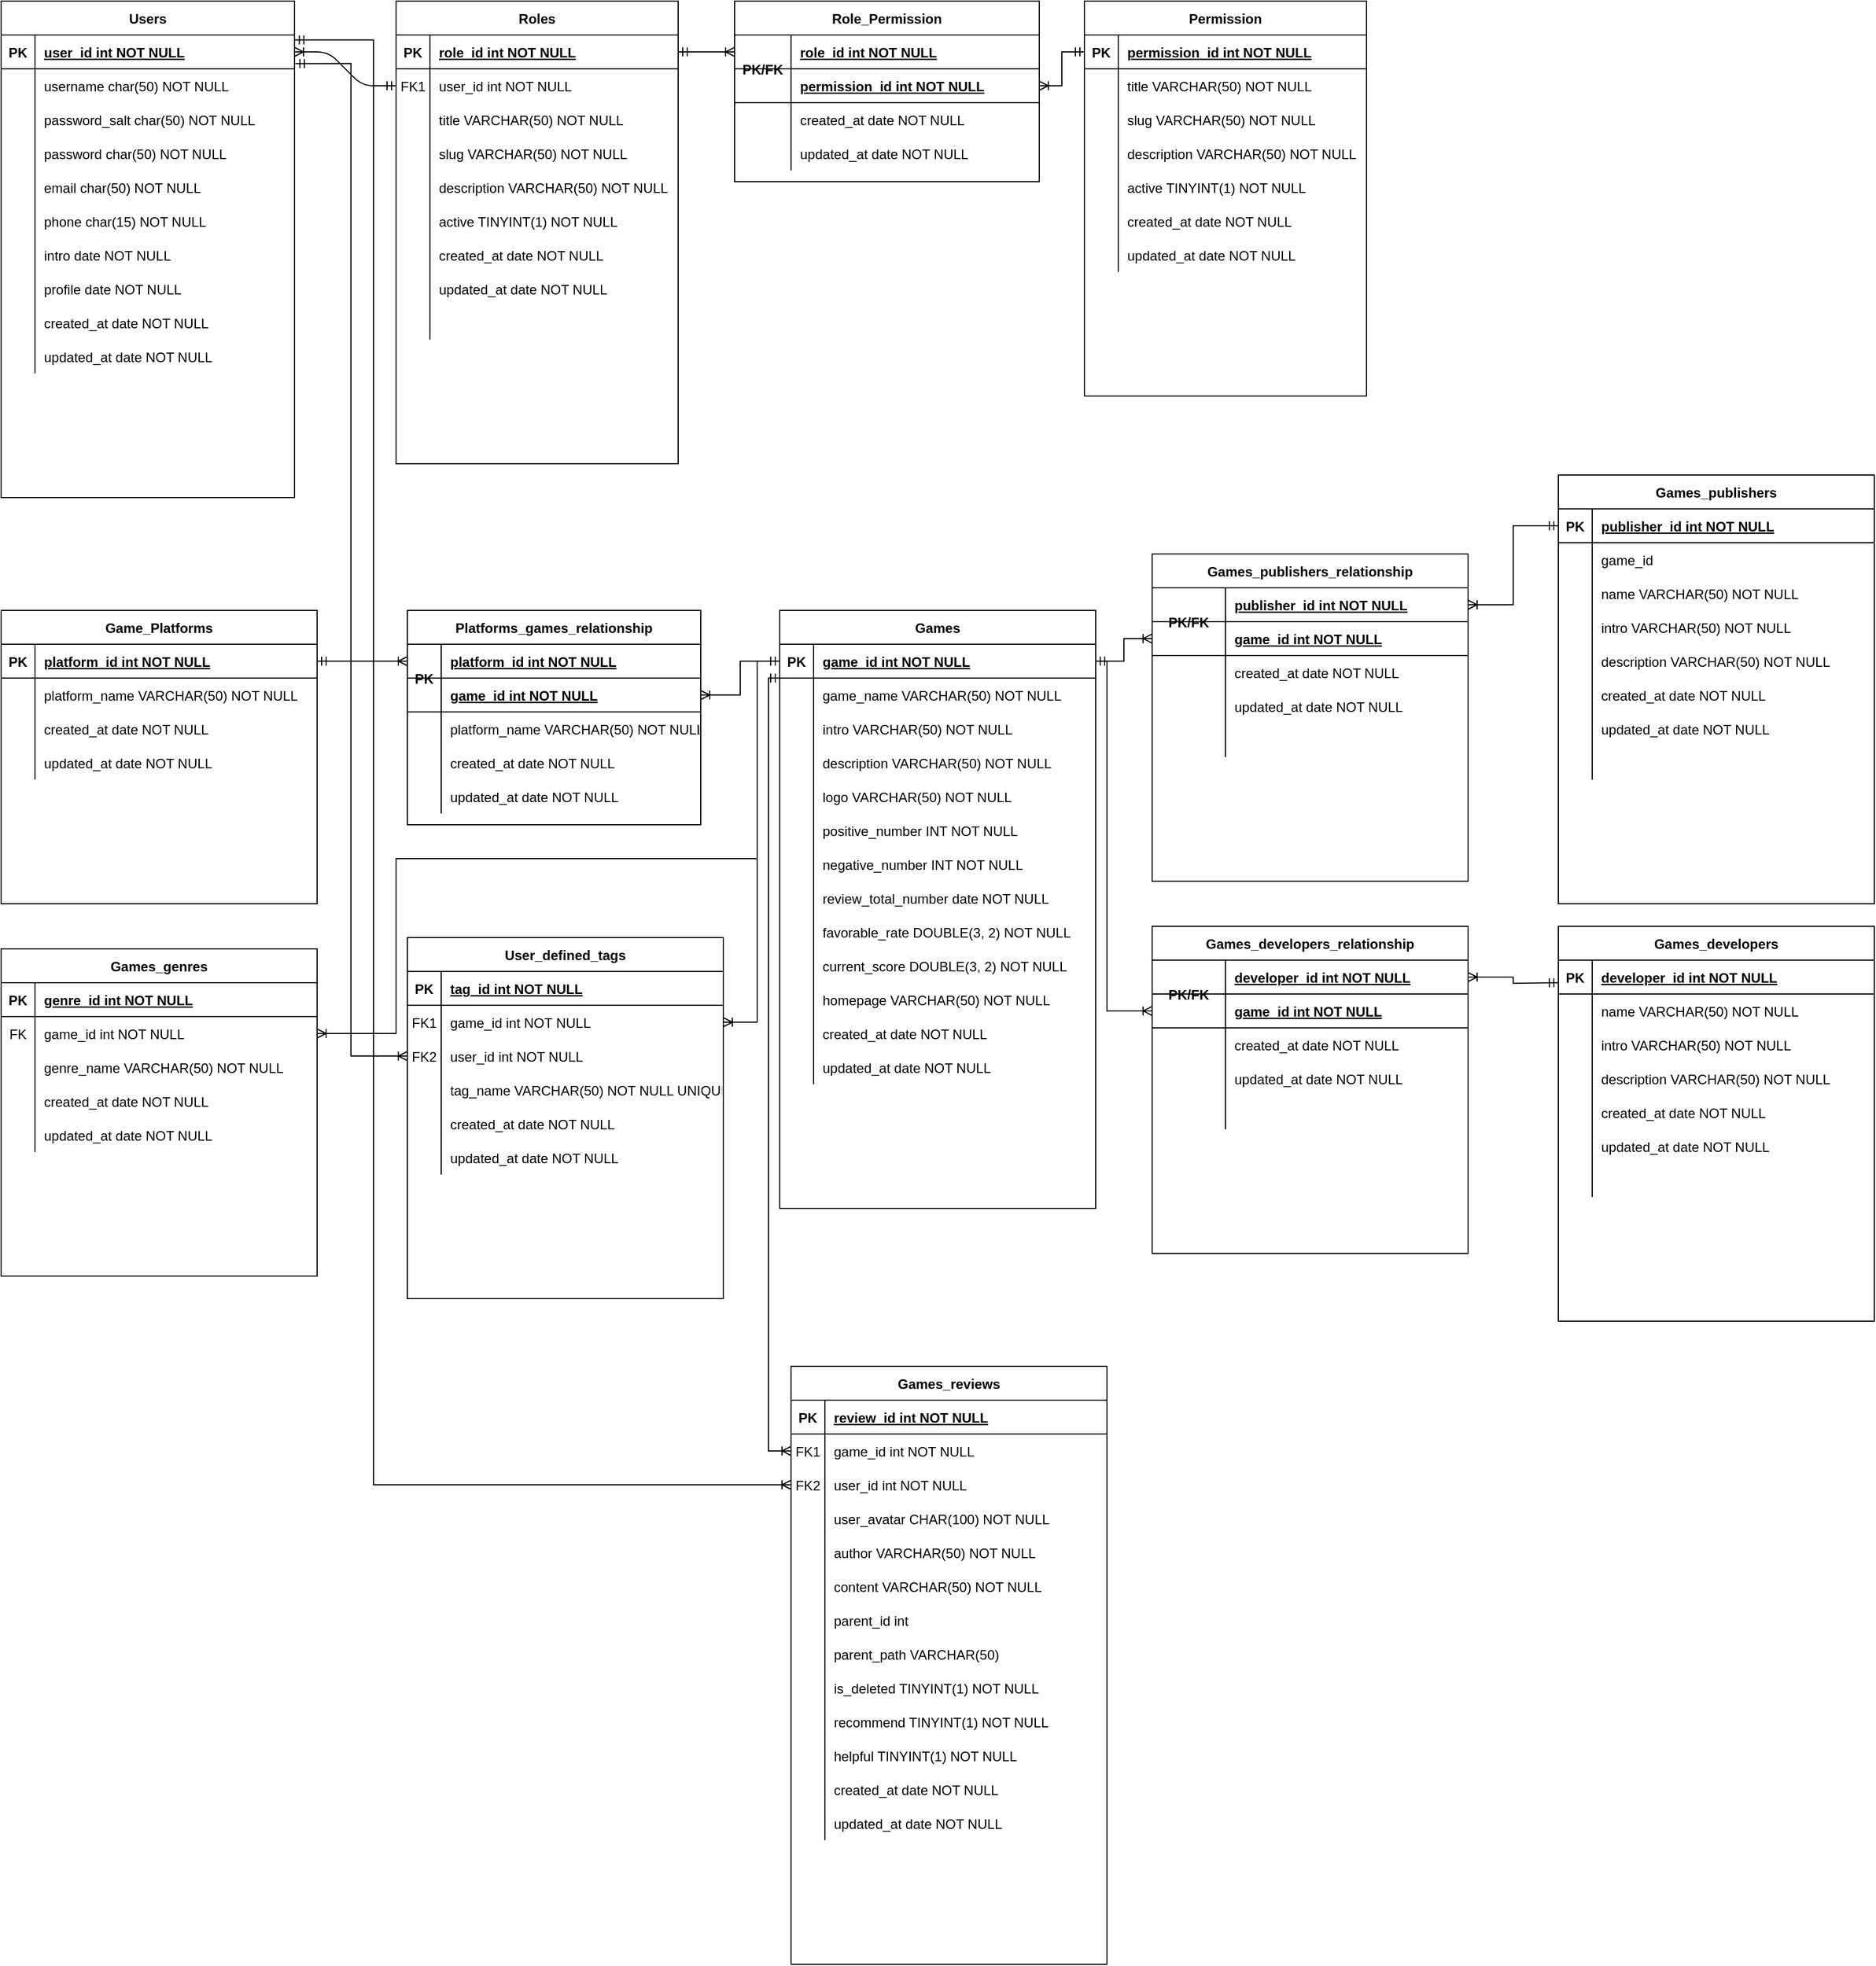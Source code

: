 <mxfile version="20.8.20" type="github">
  <diagram id="R2lEEEUBdFMjLlhIrx00" name="ERD for game review">
    <mxGraphModel dx="831" dy="388" grid="1" gridSize="10" guides="1" tooltips="1" connect="1" arrows="1" fold="1" page="1" pageScale="1" pageWidth="850" pageHeight="1100" math="0" shadow="0" extFonts="Permanent Marker^https://fonts.googleapis.com/css?family=Permanent+Marker">
      <root>
        <mxCell id="0" />
        <mxCell id="1" parent="0" />
        <mxCell id="C-vyLk0tnHw3VtMMgP7b-1" value="" style="edgeStyle=entityRelationEdgeStyle;endArrow=ERmandOne;startArrow=ERoneToMany;endFill=0;startFill=0;" parent="1" source="C-vyLk0tnHw3VtMMgP7b-24" target="C-vyLk0tnHw3VtMMgP7b-6" edge="1">
          <mxGeometry width="100" height="100" relative="1" as="geometry">
            <mxPoint x="340" y="720" as="sourcePoint" />
            <mxPoint x="440" y="620" as="targetPoint" />
          </mxGeometry>
        </mxCell>
        <mxCell id="C-vyLk0tnHw3VtMMgP7b-12" value="" style="edgeStyle=entityRelationEdgeStyle;endArrow=ERoneToMany;startArrow=ERmandOne;endFill=0;startFill=0;entryX=0;entryY=0.5;entryDx=0;entryDy=0;" parent="1" source="C-vyLk0tnHw3VtMMgP7b-3" target="C-vyLk0tnHw3VtMMgP7b-14" edge="1">
          <mxGeometry width="100" height="100" relative="1" as="geometry">
            <mxPoint x="400" y="180" as="sourcePoint" />
            <mxPoint x="460" y="205" as="targetPoint" />
          </mxGeometry>
        </mxCell>
        <mxCell id="C-vyLk0tnHw3VtMMgP7b-2" value="Roles" style="shape=table;startSize=30;container=1;collapsible=1;childLayout=tableLayout;fixedRows=1;rowLines=0;fontStyle=1;align=center;resizeLast=1;" parent="1" vertex="1">
          <mxGeometry x="350" y="20" width="250" height="410" as="geometry" />
        </mxCell>
        <mxCell id="C-vyLk0tnHw3VtMMgP7b-3" value="" style="shape=partialRectangle;collapsible=0;dropTarget=0;pointerEvents=0;fillColor=none;points=[[0,0.5],[1,0.5]];portConstraint=eastwest;top=0;left=0;right=0;bottom=1;" parent="C-vyLk0tnHw3VtMMgP7b-2" vertex="1">
          <mxGeometry y="30" width="250" height="30" as="geometry" />
        </mxCell>
        <mxCell id="C-vyLk0tnHw3VtMMgP7b-4" value="PK" style="shape=partialRectangle;overflow=hidden;connectable=0;fillColor=none;top=0;left=0;bottom=0;right=0;fontStyle=1;" parent="C-vyLk0tnHw3VtMMgP7b-3" vertex="1">
          <mxGeometry width="30" height="30" as="geometry">
            <mxRectangle width="30" height="30" as="alternateBounds" />
          </mxGeometry>
        </mxCell>
        <mxCell id="C-vyLk0tnHw3VtMMgP7b-5" value="role_id int NOT NULL " style="shape=partialRectangle;overflow=hidden;connectable=0;fillColor=none;top=0;left=0;bottom=0;right=0;align=left;spacingLeft=6;fontStyle=5;" parent="C-vyLk0tnHw3VtMMgP7b-3" vertex="1">
          <mxGeometry x="30" width="220" height="30" as="geometry">
            <mxRectangle width="220" height="30" as="alternateBounds" />
          </mxGeometry>
        </mxCell>
        <mxCell id="C-vyLk0tnHw3VtMMgP7b-6" value="" style="shape=partialRectangle;collapsible=0;dropTarget=0;pointerEvents=0;fillColor=none;points=[[0,0.5],[1,0.5]];portConstraint=eastwest;top=0;left=0;right=0;bottom=0;" parent="C-vyLk0tnHw3VtMMgP7b-2" vertex="1">
          <mxGeometry y="60" width="250" height="30" as="geometry" />
        </mxCell>
        <mxCell id="C-vyLk0tnHw3VtMMgP7b-7" value="FK1" style="shape=partialRectangle;overflow=hidden;connectable=0;fillColor=none;top=0;left=0;bottom=0;right=0;" parent="C-vyLk0tnHw3VtMMgP7b-6" vertex="1">
          <mxGeometry width="30" height="30" as="geometry">
            <mxRectangle width="30" height="30" as="alternateBounds" />
          </mxGeometry>
        </mxCell>
        <mxCell id="C-vyLk0tnHw3VtMMgP7b-8" value="user_id int NOT NULL" style="shape=partialRectangle;overflow=hidden;connectable=0;fillColor=none;top=0;left=0;bottom=0;right=0;align=left;spacingLeft=6;" parent="C-vyLk0tnHw3VtMMgP7b-6" vertex="1">
          <mxGeometry x="30" width="220" height="30" as="geometry">
            <mxRectangle width="220" height="30" as="alternateBounds" />
          </mxGeometry>
        </mxCell>
        <mxCell id="C-vyLk0tnHw3VtMMgP7b-9" value="" style="shape=partialRectangle;collapsible=0;dropTarget=0;pointerEvents=0;fillColor=none;points=[[0,0.5],[1,0.5]];portConstraint=eastwest;top=0;left=0;right=0;bottom=0;" parent="C-vyLk0tnHw3VtMMgP7b-2" vertex="1">
          <mxGeometry y="90" width="250" height="30" as="geometry" />
        </mxCell>
        <mxCell id="C-vyLk0tnHw3VtMMgP7b-10" value="" style="shape=partialRectangle;overflow=hidden;connectable=0;fillColor=none;top=0;left=0;bottom=0;right=0;" parent="C-vyLk0tnHw3VtMMgP7b-9" vertex="1">
          <mxGeometry width="30" height="30" as="geometry">
            <mxRectangle width="30" height="30" as="alternateBounds" />
          </mxGeometry>
        </mxCell>
        <mxCell id="C-vyLk0tnHw3VtMMgP7b-11" value="title VARCHAR(50) NOT NULL" style="shape=partialRectangle;overflow=hidden;connectable=0;fillColor=none;top=0;left=0;bottom=0;right=0;align=left;spacingLeft=6;" parent="C-vyLk0tnHw3VtMMgP7b-9" vertex="1">
          <mxGeometry x="30" width="220" height="30" as="geometry">
            <mxRectangle width="220" height="30" as="alternateBounds" />
          </mxGeometry>
        </mxCell>
        <mxCell id="KLC21J4NTAyaODXYa1ky-26" value="" style="shape=partialRectangle;collapsible=0;dropTarget=0;pointerEvents=0;fillColor=none;points=[[0,0.5],[1,0.5]];portConstraint=eastwest;top=0;left=0;right=0;bottom=0;" parent="C-vyLk0tnHw3VtMMgP7b-2" vertex="1">
          <mxGeometry y="120" width="250" height="30" as="geometry" />
        </mxCell>
        <mxCell id="KLC21J4NTAyaODXYa1ky-27" value="" style="shape=partialRectangle;overflow=hidden;connectable=0;fillColor=none;top=0;left=0;bottom=0;right=0;" parent="KLC21J4NTAyaODXYa1ky-26" vertex="1">
          <mxGeometry width="30" height="30" as="geometry">
            <mxRectangle width="30" height="30" as="alternateBounds" />
          </mxGeometry>
        </mxCell>
        <mxCell id="KLC21J4NTAyaODXYa1ky-28" value="slug VARCHAR(50) NOT NULL" style="shape=partialRectangle;overflow=hidden;connectable=0;fillColor=none;top=0;left=0;bottom=0;right=0;align=left;spacingLeft=6;" parent="KLC21J4NTAyaODXYa1ky-26" vertex="1">
          <mxGeometry x="30" width="220" height="30" as="geometry">
            <mxRectangle width="220" height="30" as="alternateBounds" />
          </mxGeometry>
        </mxCell>
        <mxCell id="KLC21J4NTAyaODXYa1ky-29" value="" style="shape=partialRectangle;collapsible=0;dropTarget=0;pointerEvents=0;fillColor=none;points=[[0,0.5],[1,0.5]];portConstraint=eastwest;top=0;left=0;right=0;bottom=0;" parent="C-vyLk0tnHw3VtMMgP7b-2" vertex="1">
          <mxGeometry y="150" width="250" height="30" as="geometry" />
        </mxCell>
        <mxCell id="KLC21J4NTAyaODXYa1ky-30" value="" style="shape=partialRectangle;overflow=hidden;connectable=0;fillColor=none;top=0;left=0;bottom=0;right=0;" parent="KLC21J4NTAyaODXYa1ky-29" vertex="1">
          <mxGeometry width="30" height="30" as="geometry">
            <mxRectangle width="30" height="30" as="alternateBounds" />
          </mxGeometry>
        </mxCell>
        <mxCell id="KLC21J4NTAyaODXYa1ky-31" value="description VARCHAR(50) NOT NULL" style="shape=partialRectangle;overflow=hidden;connectable=0;fillColor=none;top=0;left=0;bottom=0;right=0;align=left;spacingLeft=6;" parent="KLC21J4NTAyaODXYa1ky-29" vertex="1">
          <mxGeometry x="30" width="220" height="30" as="geometry">
            <mxRectangle width="220" height="30" as="alternateBounds" />
          </mxGeometry>
        </mxCell>
        <mxCell id="KLC21J4NTAyaODXYa1ky-32" value="" style="shape=partialRectangle;collapsible=0;dropTarget=0;pointerEvents=0;fillColor=none;points=[[0,0.5],[1,0.5]];portConstraint=eastwest;top=0;left=0;right=0;bottom=0;" parent="C-vyLk0tnHw3VtMMgP7b-2" vertex="1">
          <mxGeometry y="180" width="250" height="30" as="geometry" />
        </mxCell>
        <mxCell id="KLC21J4NTAyaODXYa1ky-33" value="" style="shape=partialRectangle;overflow=hidden;connectable=0;fillColor=none;top=0;left=0;bottom=0;right=0;" parent="KLC21J4NTAyaODXYa1ky-32" vertex="1">
          <mxGeometry width="30" height="30" as="geometry">
            <mxRectangle width="30" height="30" as="alternateBounds" />
          </mxGeometry>
        </mxCell>
        <mxCell id="KLC21J4NTAyaODXYa1ky-34" value="active TINYINT(1) NOT NULL" style="shape=partialRectangle;overflow=hidden;connectable=0;fillColor=none;top=0;left=0;bottom=0;right=0;align=left;spacingLeft=6;" parent="KLC21J4NTAyaODXYa1ky-32" vertex="1">
          <mxGeometry x="30" width="220" height="30" as="geometry">
            <mxRectangle width="220" height="30" as="alternateBounds" />
          </mxGeometry>
        </mxCell>
        <mxCell id="KLC21J4NTAyaODXYa1ky-35" value="" style="shape=partialRectangle;collapsible=0;dropTarget=0;pointerEvents=0;fillColor=none;points=[[0,0.5],[1,0.5]];portConstraint=eastwest;top=0;left=0;right=0;bottom=0;" parent="C-vyLk0tnHw3VtMMgP7b-2" vertex="1">
          <mxGeometry y="210" width="250" height="30" as="geometry" />
        </mxCell>
        <mxCell id="KLC21J4NTAyaODXYa1ky-36" value="" style="shape=partialRectangle;overflow=hidden;connectable=0;fillColor=none;top=0;left=0;bottom=0;right=0;" parent="KLC21J4NTAyaODXYa1ky-35" vertex="1">
          <mxGeometry width="30" height="30" as="geometry">
            <mxRectangle width="30" height="30" as="alternateBounds" />
          </mxGeometry>
        </mxCell>
        <mxCell id="KLC21J4NTAyaODXYa1ky-37" value="created_at date NOT NULL" style="shape=partialRectangle;overflow=hidden;connectable=0;fillColor=none;top=0;left=0;bottom=0;right=0;align=left;spacingLeft=6;" parent="KLC21J4NTAyaODXYa1ky-35" vertex="1">
          <mxGeometry x="30" width="220" height="30" as="geometry">
            <mxRectangle width="220" height="30" as="alternateBounds" />
          </mxGeometry>
        </mxCell>
        <mxCell id="KLC21J4NTAyaODXYa1ky-38" value="" style="shape=partialRectangle;collapsible=0;dropTarget=0;pointerEvents=0;fillColor=none;points=[[0,0.5],[1,0.5]];portConstraint=eastwest;top=0;left=0;right=0;bottom=0;" parent="C-vyLk0tnHw3VtMMgP7b-2" vertex="1">
          <mxGeometry y="240" width="250" height="30" as="geometry" />
        </mxCell>
        <mxCell id="KLC21J4NTAyaODXYa1ky-39" value="" style="shape=partialRectangle;overflow=hidden;connectable=0;fillColor=none;top=0;left=0;bottom=0;right=0;" parent="KLC21J4NTAyaODXYa1ky-38" vertex="1">
          <mxGeometry width="30" height="30" as="geometry">
            <mxRectangle width="30" height="30" as="alternateBounds" />
          </mxGeometry>
        </mxCell>
        <mxCell id="KLC21J4NTAyaODXYa1ky-40" value="updated_at date NOT NULL" style="shape=partialRectangle;overflow=hidden;connectable=0;fillColor=none;top=0;left=0;bottom=0;right=0;align=left;spacingLeft=6;" parent="KLC21J4NTAyaODXYa1ky-38" vertex="1">
          <mxGeometry x="30" width="220" height="30" as="geometry">
            <mxRectangle width="220" height="30" as="alternateBounds" />
          </mxGeometry>
        </mxCell>
        <mxCell id="KLC21J4NTAyaODXYa1ky-41" value="" style="shape=partialRectangle;collapsible=0;dropTarget=0;pointerEvents=0;fillColor=none;points=[[0,0.5],[1,0.5]];portConstraint=eastwest;top=0;left=0;right=0;bottom=0;" parent="C-vyLk0tnHw3VtMMgP7b-2" vertex="1">
          <mxGeometry y="270" width="250" height="30" as="geometry" />
        </mxCell>
        <mxCell id="KLC21J4NTAyaODXYa1ky-42" value="" style="shape=partialRectangle;overflow=hidden;connectable=0;fillColor=none;top=0;left=0;bottom=0;right=0;" parent="KLC21J4NTAyaODXYa1ky-41" vertex="1">
          <mxGeometry width="30" height="30" as="geometry">
            <mxRectangle width="30" height="30" as="alternateBounds" />
          </mxGeometry>
        </mxCell>
        <mxCell id="KLC21J4NTAyaODXYa1ky-43" value="" style="shape=partialRectangle;overflow=hidden;connectable=0;fillColor=none;top=0;left=0;bottom=0;right=0;align=left;spacingLeft=6;" parent="KLC21J4NTAyaODXYa1ky-41" vertex="1">
          <mxGeometry x="30" width="220" height="30" as="geometry">
            <mxRectangle width="220" height="30" as="alternateBounds" />
          </mxGeometry>
        </mxCell>
        <mxCell id="C-vyLk0tnHw3VtMMgP7b-13" value="Role_Permission" style="shape=table;startSize=30;container=1;collapsible=1;childLayout=tableLayout;fixedRows=1;rowLines=0;fontStyle=1;align=center;resizeLast=1;" parent="1" vertex="1">
          <mxGeometry x="650" y="20" width="270" height="160" as="geometry" />
        </mxCell>
        <mxCell id="C-vyLk0tnHw3VtMMgP7b-14" value="" style="shape=partialRectangle;collapsible=0;dropTarget=0;pointerEvents=0;fillColor=none;points=[[0,0.5],[1,0.5]];portConstraint=eastwest;top=0;left=0;right=0;bottom=1;" parent="C-vyLk0tnHw3VtMMgP7b-13" vertex="1">
          <mxGeometry y="30" width="270" height="30" as="geometry" />
        </mxCell>
        <mxCell id="C-vyLk0tnHw3VtMMgP7b-15" value="PK/FK" style="shape=partialRectangle;overflow=hidden;connectable=0;fillColor=none;top=0;left=0;bottom=0;right=0;fontStyle=1;rowspan=2;colspan=1;" parent="C-vyLk0tnHw3VtMMgP7b-14" vertex="1">
          <mxGeometry width="50" height="60" as="geometry">
            <mxRectangle width="50" height="30" as="alternateBounds" />
          </mxGeometry>
        </mxCell>
        <mxCell id="C-vyLk0tnHw3VtMMgP7b-16" value="role_id int NOT NULL " style="shape=partialRectangle;overflow=hidden;connectable=0;fillColor=none;top=0;left=0;bottom=0;right=0;align=left;spacingLeft=6;fontStyle=5;" parent="C-vyLk0tnHw3VtMMgP7b-14" vertex="1">
          <mxGeometry x="50" width="220" height="30" as="geometry">
            <mxRectangle width="220" height="30" as="alternateBounds" />
          </mxGeometry>
        </mxCell>
        <mxCell id="KLC21J4NTAyaODXYa1ky-87" style="shape=partialRectangle;collapsible=0;dropTarget=0;pointerEvents=0;fillColor=none;points=[[0,0.5],[1,0.5]];portConstraint=eastwest;top=0;left=0;right=0;bottom=1;" parent="C-vyLk0tnHw3VtMMgP7b-13" vertex="1">
          <mxGeometry y="60" width="270" height="30" as="geometry" />
        </mxCell>
        <mxCell id="KLC21J4NTAyaODXYa1ky-88" style="shape=partialRectangle;overflow=hidden;connectable=0;fillColor=none;top=0;left=0;bottom=0;right=0;fontStyle=1;" parent="KLC21J4NTAyaODXYa1ky-87" vertex="1" visible="0">
          <mxGeometry width="50" height="30" as="geometry">
            <mxRectangle width="50" height="30" as="alternateBounds" />
          </mxGeometry>
        </mxCell>
        <mxCell id="KLC21J4NTAyaODXYa1ky-89" value="permission_id int NOT NULL" style="shape=partialRectangle;overflow=hidden;connectable=0;fillColor=none;top=0;left=0;bottom=0;right=0;align=left;spacingLeft=6;fontStyle=5;" parent="KLC21J4NTAyaODXYa1ky-87" vertex="1">
          <mxGeometry x="50" width="220" height="30" as="geometry">
            <mxRectangle width="220" height="30" as="alternateBounds" />
          </mxGeometry>
        </mxCell>
        <mxCell id="C-vyLk0tnHw3VtMMgP7b-17" value="" style="shape=partialRectangle;collapsible=0;dropTarget=0;pointerEvents=0;fillColor=none;points=[[0,0.5],[1,0.5]];portConstraint=eastwest;top=0;left=0;right=0;bottom=0;" parent="C-vyLk0tnHw3VtMMgP7b-13" vertex="1">
          <mxGeometry y="90" width="270" height="30" as="geometry" />
        </mxCell>
        <mxCell id="C-vyLk0tnHw3VtMMgP7b-18" value="" style="shape=partialRectangle;overflow=hidden;connectable=0;fillColor=none;top=0;left=0;bottom=0;right=0;" parent="C-vyLk0tnHw3VtMMgP7b-17" vertex="1">
          <mxGeometry width="50" height="30" as="geometry">
            <mxRectangle width="50" height="30" as="alternateBounds" />
          </mxGeometry>
        </mxCell>
        <mxCell id="C-vyLk0tnHw3VtMMgP7b-19" value="created_at date NOT NULL" style="shape=partialRectangle;overflow=hidden;connectable=0;fillColor=none;top=0;left=0;bottom=0;right=0;align=left;spacingLeft=6;" parent="C-vyLk0tnHw3VtMMgP7b-17" vertex="1">
          <mxGeometry x="50" width="220" height="30" as="geometry">
            <mxRectangle width="220" height="30" as="alternateBounds" />
          </mxGeometry>
        </mxCell>
        <mxCell id="C-vyLk0tnHw3VtMMgP7b-20" value="" style="shape=partialRectangle;collapsible=0;dropTarget=0;pointerEvents=0;fillColor=none;points=[[0,0.5],[1,0.5]];portConstraint=eastwest;top=0;left=0;right=0;bottom=0;" parent="C-vyLk0tnHw3VtMMgP7b-13" vertex="1">
          <mxGeometry y="120" width="270" height="30" as="geometry" />
        </mxCell>
        <mxCell id="C-vyLk0tnHw3VtMMgP7b-21" value="" style="shape=partialRectangle;overflow=hidden;connectable=0;fillColor=none;top=0;left=0;bottom=0;right=0;" parent="C-vyLk0tnHw3VtMMgP7b-20" vertex="1">
          <mxGeometry width="50" height="30" as="geometry">
            <mxRectangle width="50" height="30" as="alternateBounds" />
          </mxGeometry>
        </mxCell>
        <mxCell id="C-vyLk0tnHw3VtMMgP7b-22" value="updated_at date NOT NULL" style="shape=partialRectangle;overflow=hidden;connectable=0;fillColor=none;top=0;left=0;bottom=0;right=0;align=left;spacingLeft=6;" parent="C-vyLk0tnHw3VtMMgP7b-20" vertex="1">
          <mxGeometry x="50" width="220" height="30" as="geometry">
            <mxRectangle width="220" height="30" as="alternateBounds" />
          </mxGeometry>
        </mxCell>
        <mxCell id="C-vyLk0tnHw3VtMMgP7b-23" value="Users" style="shape=table;startSize=30;container=1;collapsible=1;childLayout=tableLayout;fixedRows=1;rowLines=0;fontStyle=1;align=center;resizeLast=1;" parent="1" vertex="1">
          <mxGeometry y="20" width="260" height="440" as="geometry" />
        </mxCell>
        <mxCell id="C-vyLk0tnHw3VtMMgP7b-24" value="" style="shape=partialRectangle;collapsible=0;dropTarget=0;pointerEvents=0;fillColor=none;points=[[0,0.5],[1,0.5]];portConstraint=eastwest;top=0;left=0;right=0;bottom=1;" parent="C-vyLk0tnHw3VtMMgP7b-23" vertex="1">
          <mxGeometry y="30" width="260" height="30" as="geometry" />
        </mxCell>
        <mxCell id="C-vyLk0tnHw3VtMMgP7b-25" value="PK" style="shape=partialRectangle;overflow=hidden;connectable=0;fillColor=none;top=0;left=0;bottom=0;right=0;fontStyle=1;" parent="C-vyLk0tnHw3VtMMgP7b-24" vertex="1">
          <mxGeometry width="30" height="30" as="geometry">
            <mxRectangle width="30" height="30" as="alternateBounds" />
          </mxGeometry>
        </mxCell>
        <mxCell id="C-vyLk0tnHw3VtMMgP7b-26" value="user_id int NOT NULL " style="shape=partialRectangle;overflow=hidden;connectable=0;fillColor=none;top=0;left=0;bottom=0;right=0;align=left;spacingLeft=6;fontStyle=5;" parent="C-vyLk0tnHw3VtMMgP7b-24" vertex="1">
          <mxGeometry x="30" width="230" height="30" as="geometry">
            <mxRectangle width="230" height="30" as="alternateBounds" />
          </mxGeometry>
        </mxCell>
        <mxCell id="C-vyLk0tnHw3VtMMgP7b-27" value="" style="shape=partialRectangle;collapsible=0;dropTarget=0;pointerEvents=0;fillColor=none;points=[[0,0.5],[1,0.5]];portConstraint=eastwest;top=0;left=0;right=0;bottom=0;" parent="C-vyLk0tnHw3VtMMgP7b-23" vertex="1">
          <mxGeometry y="60" width="260" height="30" as="geometry" />
        </mxCell>
        <mxCell id="C-vyLk0tnHw3VtMMgP7b-28" value="" style="shape=partialRectangle;overflow=hidden;connectable=0;fillColor=none;top=0;left=0;bottom=0;right=0;" parent="C-vyLk0tnHw3VtMMgP7b-27" vertex="1">
          <mxGeometry width="30" height="30" as="geometry">
            <mxRectangle width="30" height="30" as="alternateBounds" />
          </mxGeometry>
        </mxCell>
        <mxCell id="C-vyLk0tnHw3VtMMgP7b-29" value="username char(50) NOT NULL" style="shape=partialRectangle;overflow=hidden;connectable=0;fillColor=none;top=0;left=0;bottom=0;right=0;align=left;spacingLeft=6;" parent="C-vyLk0tnHw3VtMMgP7b-27" vertex="1">
          <mxGeometry x="30" width="230" height="30" as="geometry">
            <mxRectangle width="230" height="30" as="alternateBounds" />
          </mxGeometry>
        </mxCell>
        <mxCell id="KLC21J4NTAyaODXYa1ky-2" value="" style="shape=partialRectangle;collapsible=0;dropTarget=0;pointerEvents=0;fillColor=none;points=[[0,0.5],[1,0.5]];portConstraint=eastwest;top=0;left=0;right=0;bottom=0;" parent="C-vyLk0tnHw3VtMMgP7b-23" vertex="1">
          <mxGeometry y="90" width="260" height="30" as="geometry" />
        </mxCell>
        <mxCell id="KLC21J4NTAyaODXYa1ky-3" value="" style="shape=partialRectangle;overflow=hidden;connectable=0;fillColor=none;top=0;left=0;bottom=0;right=0;" parent="KLC21J4NTAyaODXYa1ky-2" vertex="1">
          <mxGeometry width="30" height="30" as="geometry">
            <mxRectangle width="30" height="30" as="alternateBounds" />
          </mxGeometry>
        </mxCell>
        <mxCell id="KLC21J4NTAyaODXYa1ky-4" value="password_salt char(50) NOT NULL" style="shape=partialRectangle;overflow=hidden;connectable=0;fillColor=none;top=0;left=0;bottom=0;right=0;align=left;spacingLeft=6;" parent="KLC21J4NTAyaODXYa1ky-2" vertex="1">
          <mxGeometry x="30" width="230" height="30" as="geometry">
            <mxRectangle width="230" height="30" as="alternateBounds" />
          </mxGeometry>
        </mxCell>
        <mxCell id="KLC21J4NTAyaODXYa1ky-5" value="" style="shape=partialRectangle;collapsible=0;dropTarget=0;pointerEvents=0;fillColor=none;points=[[0,0.5],[1,0.5]];portConstraint=eastwest;top=0;left=0;right=0;bottom=0;" parent="C-vyLk0tnHw3VtMMgP7b-23" vertex="1">
          <mxGeometry y="120" width="260" height="30" as="geometry" />
        </mxCell>
        <mxCell id="KLC21J4NTAyaODXYa1ky-6" value="" style="shape=partialRectangle;overflow=hidden;connectable=0;fillColor=none;top=0;left=0;bottom=0;right=0;" parent="KLC21J4NTAyaODXYa1ky-5" vertex="1">
          <mxGeometry width="30" height="30" as="geometry">
            <mxRectangle width="30" height="30" as="alternateBounds" />
          </mxGeometry>
        </mxCell>
        <mxCell id="KLC21J4NTAyaODXYa1ky-7" value="password char(50) NOT NULL" style="shape=partialRectangle;overflow=hidden;connectable=0;fillColor=none;top=0;left=0;bottom=0;right=0;align=left;spacingLeft=6;" parent="KLC21J4NTAyaODXYa1ky-5" vertex="1">
          <mxGeometry x="30" width="230" height="30" as="geometry">
            <mxRectangle width="230" height="30" as="alternateBounds" />
          </mxGeometry>
        </mxCell>
        <mxCell id="KLC21J4NTAyaODXYa1ky-8" value="" style="shape=partialRectangle;collapsible=0;dropTarget=0;pointerEvents=0;fillColor=none;points=[[0,0.5],[1,0.5]];portConstraint=eastwest;top=0;left=0;right=0;bottom=0;" parent="C-vyLk0tnHw3VtMMgP7b-23" vertex="1">
          <mxGeometry y="150" width="260" height="30" as="geometry" />
        </mxCell>
        <mxCell id="KLC21J4NTAyaODXYa1ky-9" value="" style="shape=partialRectangle;overflow=hidden;connectable=0;fillColor=none;top=0;left=0;bottom=0;right=0;" parent="KLC21J4NTAyaODXYa1ky-8" vertex="1">
          <mxGeometry width="30" height="30" as="geometry">
            <mxRectangle width="30" height="30" as="alternateBounds" />
          </mxGeometry>
        </mxCell>
        <mxCell id="KLC21J4NTAyaODXYa1ky-10" value="email char(50) NOT NULL" style="shape=partialRectangle;overflow=hidden;connectable=0;fillColor=none;top=0;left=0;bottom=0;right=0;align=left;spacingLeft=6;" parent="KLC21J4NTAyaODXYa1ky-8" vertex="1">
          <mxGeometry x="30" width="230" height="30" as="geometry">
            <mxRectangle width="230" height="30" as="alternateBounds" />
          </mxGeometry>
        </mxCell>
        <mxCell id="KLC21J4NTAyaODXYa1ky-11" value="" style="shape=partialRectangle;collapsible=0;dropTarget=0;pointerEvents=0;fillColor=none;points=[[0,0.5],[1,0.5]];portConstraint=eastwest;top=0;left=0;right=0;bottom=0;" parent="C-vyLk0tnHw3VtMMgP7b-23" vertex="1">
          <mxGeometry y="180" width="260" height="30" as="geometry" />
        </mxCell>
        <mxCell id="KLC21J4NTAyaODXYa1ky-12" value="" style="shape=partialRectangle;overflow=hidden;connectable=0;fillColor=none;top=0;left=0;bottom=0;right=0;" parent="KLC21J4NTAyaODXYa1ky-11" vertex="1">
          <mxGeometry width="30" height="30" as="geometry">
            <mxRectangle width="30" height="30" as="alternateBounds" />
          </mxGeometry>
        </mxCell>
        <mxCell id="KLC21J4NTAyaODXYa1ky-13" value="phone char(15) NOT NULL" style="shape=partialRectangle;overflow=hidden;connectable=0;fillColor=none;top=0;left=0;bottom=0;right=0;align=left;spacingLeft=6;" parent="KLC21J4NTAyaODXYa1ky-11" vertex="1">
          <mxGeometry x="30" width="230" height="30" as="geometry">
            <mxRectangle width="230" height="30" as="alternateBounds" />
          </mxGeometry>
        </mxCell>
        <mxCell id="KLC21J4NTAyaODXYa1ky-14" value="" style="shape=partialRectangle;collapsible=0;dropTarget=0;pointerEvents=0;fillColor=none;points=[[0,0.5],[1,0.5]];portConstraint=eastwest;top=0;left=0;right=0;bottom=0;" parent="C-vyLk0tnHw3VtMMgP7b-23" vertex="1">
          <mxGeometry y="210" width="260" height="30" as="geometry" />
        </mxCell>
        <mxCell id="KLC21J4NTAyaODXYa1ky-15" value="" style="shape=partialRectangle;overflow=hidden;connectable=0;fillColor=none;top=0;left=0;bottom=0;right=0;" parent="KLC21J4NTAyaODXYa1ky-14" vertex="1">
          <mxGeometry width="30" height="30" as="geometry">
            <mxRectangle width="30" height="30" as="alternateBounds" />
          </mxGeometry>
        </mxCell>
        <mxCell id="KLC21J4NTAyaODXYa1ky-16" value="intro date NOT NULL" style="shape=partialRectangle;overflow=hidden;connectable=0;fillColor=none;top=0;left=0;bottom=0;right=0;align=left;spacingLeft=6;" parent="KLC21J4NTAyaODXYa1ky-14" vertex="1">
          <mxGeometry x="30" width="230" height="30" as="geometry">
            <mxRectangle width="230" height="30" as="alternateBounds" />
          </mxGeometry>
        </mxCell>
        <mxCell id="KLC21J4NTAyaODXYa1ky-17" value="" style="shape=partialRectangle;collapsible=0;dropTarget=0;pointerEvents=0;fillColor=none;points=[[0,0.5],[1,0.5]];portConstraint=eastwest;top=0;left=0;right=0;bottom=0;" parent="C-vyLk0tnHw3VtMMgP7b-23" vertex="1">
          <mxGeometry y="240" width="260" height="30" as="geometry" />
        </mxCell>
        <mxCell id="KLC21J4NTAyaODXYa1ky-18" value="" style="shape=partialRectangle;overflow=hidden;connectable=0;fillColor=none;top=0;left=0;bottom=0;right=0;" parent="KLC21J4NTAyaODXYa1ky-17" vertex="1">
          <mxGeometry width="30" height="30" as="geometry">
            <mxRectangle width="30" height="30" as="alternateBounds" />
          </mxGeometry>
        </mxCell>
        <mxCell id="KLC21J4NTAyaODXYa1ky-19" value="profile date NOT NULL" style="shape=partialRectangle;overflow=hidden;connectable=0;fillColor=none;top=0;left=0;bottom=0;right=0;align=left;spacingLeft=6;" parent="KLC21J4NTAyaODXYa1ky-17" vertex="1">
          <mxGeometry x="30" width="230" height="30" as="geometry">
            <mxRectangle width="230" height="30" as="alternateBounds" />
          </mxGeometry>
        </mxCell>
        <mxCell id="KLC21J4NTAyaODXYa1ky-20" value="" style="shape=partialRectangle;collapsible=0;dropTarget=0;pointerEvents=0;fillColor=none;points=[[0,0.5],[1,0.5]];portConstraint=eastwest;top=0;left=0;right=0;bottom=0;" parent="C-vyLk0tnHw3VtMMgP7b-23" vertex="1">
          <mxGeometry y="270" width="260" height="30" as="geometry" />
        </mxCell>
        <mxCell id="KLC21J4NTAyaODXYa1ky-21" value="" style="shape=partialRectangle;overflow=hidden;connectable=0;fillColor=none;top=0;left=0;bottom=0;right=0;" parent="KLC21J4NTAyaODXYa1ky-20" vertex="1">
          <mxGeometry width="30" height="30" as="geometry">
            <mxRectangle width="30" height="30" as="alternateBounds" />
          </mxGeometry>
        </mxCell>
        <mxCell id="KLC21J4NTAyaODXYa1ky-22" value="created_at date NOT NULL" style="shape=partialRectangle;overflow=hidden;connectable=0;fillColor=none;top=0;left=0;bottom=0;right=0;align=left;spacingLeft=6;" parent="KLC21J4NTAyaODXYa1ky-20" vertex="1">
          <mxGeometry x="30" width="230" height="30" as="geometry">
            <mxRectangle width="230" height="30" as="alternateBounds" />
          </mxGeometry>
        </mxCell>
        <mxCell id="KLC21J4NTAyaODXYa1ky-23" value="" style="shape=partialRectangle;collapsible=0;dropTarget=0;pointerEvents=0;fillColor=none;points=[[0,0.5],[1,0.5]];portConstraint=eastwest;top=0;left=0;right=0;bottom=0;" parent="C-vyLk0tnHw3VtMMgP7b-23" vertex="1">
          <mxGeometry y="300" width="260" height="30" as="geometry" />
        </mxCell>
        <mxCell id="KLC21J4NTAyaODXYa1ky-24" value="" style="shape=partialRectangle;overflow=hidden;connectable=0;fillColor=none;top=0;left=0;bottom=0;right=0;" parent="KLC21J4NTAyaODXYa1ky-23" vertex="1">
          <mxGeometry width="30" height="30" as="geometry">
            <mxRectangle width="30" height="30" as="alternateBounds" />
          </mxGeometry>
        </mxCell>
        <mxCell id="KLC21J4NTAyaODXYa1ky-25" value="updated_at date NOT NULL" style="shape=partialRectangle;overflow=hidden;connectable=0;fillColor=none;top=0;left=0;bottom=0;right=0;align=left;spacingLeft=6;" parent="KLC21J4NTAyaODXYa1ky-23" vertex="1">
          <mxGeometry x="30" width="230" height="30" as="geometry">
            <mxRectangle width="230" height="30" as="alternateBounds" />
          </mxGeometry>
        </mxCell>
        <mxCell id="KLC21J4NTAyaODXYa1ky-94" value="Permission" style="shape=table;startSize=30;container=1;collapsible=1;childLayout=tableLayout;fixedRows=1;rowLines=0;fontStyle=1;align=center;resizeLast=1;" parent="1" vertex="1">
          <mxGeometry x="960" y="20" width="250" height="350" as="geometry" />
        </mxCell>
        <mxCell id="KLC21J4NTAyaODXYa1ky-98" style="shape=partialRectangle;collapsible=0;dropTarget=0;pointerEvents=0;fillColor=none;points=[[0,0.5],[1,0.5]];portConstraint=eastwest;top=0;left=0;right=0;bottom=1;" parent="KLC21J4NTAyaODXYa1ky-94" vertex="1">
          <mxGeometry y="30" width="250" height="30" as="geometry" />
        </mxCell>
        <mxCell id="KLC21J4NTAyaODXYa1ky-99" value="PK" style="shape=partialRectangle;overflow=hidden;connectable=0;fillColor=none;top=0;left=0;bottom=0;right=0;fontStyle=1;" parent="KLC21J4NTAyaODXYa1ky-98" vertex="1">
          <mxGeometry width="30" height="30" as="geometry">
            <mxRectangle width="30" height="30" as="alternateBounds" />
          </mxGeometry>
        </mxCell>
        <mxCell id="KLC21J4NTAyaODXYa1ky-100" value="permission_id int NOT NULL" style="shape=partialRectangle;overflow=hidden;connectable=0;fillColor=none;top=0;left=0;bottom=0;right=0;align=left;spacingLeft=6;fontStyle=5;" parent="KLC21J4NTAyaODXYa1ky-98" vertex="1">
          <mxGeometry x="30" width="220" height="30" as="geometry">
            <mxRectangle width="220" height="30" as="alternateBounds" />
          </mxGeometry>
        </mxCell>
        <mxCell id="KLC21J4NTAyaODXYa1ky-101" value="" style="shape=partialRectangle;collapsible=0;dropTarget=0;pointerEvents=0;fillColor=none;points=[[0,0.5],[1,0.5]];portConstraint=eastwest;top=0;left=0;right=0;bottom=0;" parent="KLC21J4NTAyaODXYa1ky-94" vertex="1">
          <mxGeometry y="60" width="250" height="30" as="geometry" />
        </mxCell>
        <mxCell id="KLC21J4NTAyaODXYa1ky-102" value="" style="shape=partialRectangle;overflow=hidden;connectable=0;fillColor=none;top=0;left=0;bottom=0;right=0;" parent="KLC21J4NTAyaODXYa1ky-101" vertex="1">
          <mxGeometry width="30" height="30" as="geometry">
            <mxRectangle width="30" height="30" as="alternateBounds" />
          </mxGeometry>
        </mxCell>
        <mxCell id="KLC21J4NTAyaODXYa1ky-103" value="title VARCHAR(50) NOT NULL" style="shape=partialRectangle;overflow=hidden;connectable=0;fillColor=none;top=0;left=0;bottom=0;right=0;align=left;spacingLeft=6;" parent="KLC21J4NTAyaODXYa1ky-101" vertex="1">
          <mxGeometry x="30" width="220" height="30" as="geometry">
            <mxRectangle width="220" height="30" as="alternateBounds" />
          </mxGeometry>
        </mxCell>
        <mxCell id="KLC21J4NTAyaODXYa1ky-104" value="" style="shape=partialRectangle;collapsible=0;dropTarget=0;pointerEvents=0;fillColor=none;points=[[0,0.5],[1,0.5]];portConstraint=eastwest;top=0;left=0;right=0;bottom=0;" parent="KLC21J4NTAyaODXYa1ky-94" vertex="1">
          <mxGeometry y="90" width="250" height="30" as="geometry" />
        </mxCell>
        <mxCell id="KLC21J4NTAyaODXYa1ky-105" value="" style="shape=partialRectangle;overflow=hidden;connectable=0;fillColor=none;top=0;left=0;bottom=0;right=0;" parent="KLC21J4NTAyaODXYa1ky-104" vertex="1">
          <mxGeometry width="30" height="30" as="geometry">
            <mxRectangle width="30" height="30" as="alternateBounds" />
          </mxGeometry>
        </mxCell>
        <mxCell id="KLC21J4NTAyaODXYa1ky-106" value="slug VARCHAR(50) NOT NULL" style="shape=partialRectangle;overflow=hidden;connectable=0;fillColor=none;top=0;left=0;bottom=0;right=0;align=left;spacingLeft=6;" parent="KLC21J4NTAyaODXYa1ky-104" vertex="1">
          <mxGeometry x="30" width="220" height="30" as="geometry">
            <mxRectangle width="220" height="30" as="alternateBounds" />
          </mxGeometry>
        </mxCell>
        <mxCell id="KLC21J4NTAyaODXYa1ky-107" value="" style="shape=partialRectangle;collapsible=0;dropTarget=0;pointerEvents=0;fillColor=none;points=[[0,0.5],[1,0.5]];portConstraint=eastwest;top=0;left=0;right=0;bottom=0;" parent="KLC21J4NTAyaODXYa1ky-94" vertex="1">
          <mxGeometry y="120" width="250" height="30" as="geometry" />
        </mxCell>
        <mxCell id="KLC21J4NTAyaODXYa1ky-108" value="" style="shape=partialRectangle;overflow=hidden;connectable=0;fillColor=none;top=0;left=0;bottom=0;right=0;" parent="KLC21J4NTAyaODXYa1ky-107" vertex="1">
          <mxGeometry width="30" height="30" as="geometry">
            <mxRectangle width="30" height="30" as="alternateBounds" />
          </mxGeometry>
        </mxCell>
        <mxCell id="KLC21J4NTAyaODXYa1ky-109" value="description VARCHAR(50) NOT NULL" style="shape=partialRectangle;overflow=hidden;connectable=0;fillColor=none;top=0;left=0;bottom=0;right=0;align=left;spacingLeft=6;" parent="KLC21J4NTAyaODXYa1ky-107" vertex="1">
          <mxGeometry x="30" width="220" height="30" as="geometry">
            <mxRectangle width="220" height="30" as="alternateBounds" />
          </mxGeometry>
        </mxCell>
        <mxCell id="KLC21J4NTAyaODXYa1ky-110" value="" style="shape=partialRectangle;collapsible=0;dropTarget=0;pointerEvents=0;fillColor=none;points=[[0,0.5],[1,0.5]];portConstraint=eastwest;top=0;left=0;right=0;bottom=0;" parent="KLC21J4NTAyaODXYa1ky-94" vertex="1">
          <mxGeometry y="150" width="250" height="30" as="geometry" />
        </mxCell>
        <mxCell id="KLC21J4NTAyaODXYa1ky-111" value="" style="shape=partialRectangle;overflow=hidden;connectable=0;fillColor=none;top=0;left=0;bottom=0;right=0;" parent="KLC21J4NTAyaODXYa1ky-110" vertex="1">
          <mxGeometry width="30" height="30" as="geometry">
            <mxRectangle width="30" height="30" as="alternateBounds" />
          </mxGeometry>
        </mxCell>
        <mxCell id="KLC21J4NTAyaODXYa1ky-112" value="active TINYINT(1) NOT NULL" style="shape=partialRectangle;overflow=hidden;connectable=0;fillColor=none;top=0;left=0;bottom=0;right=0;align=left;spacingLeft=6;" parent="KLC21J4NTAyaODXYa1ky-110" vertex="1">
          <mxGeometry x="30" width="220" height="30" as="geometry">
            <mxRectangle width="220" height="30" as="alternateBounds" />
          </mxGeometry>
        </mxCell>
        <mxCell id="KLC21J4NTAyaODXYa1ky-113" value="" style="shape=partialRectangle;collapsible=0;dropTarget=0;pointerEvents=0;fillColor=none;points=[[0,0.5],[1,0.5]];portConstraint=eastwest;top=0;left=0;right=0;bottom=0;" parent="KLC21J4NTAyaODXYa1ky-94" vertex="1">
          <mxGeometry y="180" width="250" height="30" as="geometry" />
        </mxCell>
        <mxCell id="KLC21J4NTAyaODXYa1ky-114" value="" style="shape=partialRectangle;overflow=hidden;connectable=0;fillColor=none;top=0;left=0;bottom=0;right=0;" parent="KLC21J4NTAyaODXYa1ky-113" vertex="1">
          <mxGeometry width="30" height="30" as="geometry">
            <mxRectangle width="30" height="30" as="alternateBounds" />
          </mxGeometry>
        </mxCell>
        <mxCell id="KLC21J4NTAyaODXYa1ky-115" value="created_at date NOT NULL" style="shape=partialRectangle;overflow=hidden;connectable=0;fillColor=none;top=0;left=0;bottom=0;right=0;align=left;spacingLeft=6;" parent="KLC21J4NTAyaODXYa1ky-113" vertex="1">
          <mxGeometry x="30" width="220" height="30" as="geometry">
            <mxRectangle width="220" height="30" as="alternateBounds" />
          </mxGeometry>
        </mxCell>
        <mxCell id="KLC21J4NTAyaODXYa1ky-116" value="" style="shape=partialRectangle;collapsible=0;dropTarget=0;pointerEvents=0;fillColor=none;points=[[0,0.5],[1,0.5]];portConstraint=eastwest;top=0;left=0;right=0;bottom=0;" parent="KLC21J4NTAyaODXYa1ky-94" vertex="1">
          <mxGeometry y="210" width="250" height="30" as="geometry" />
        </mxCell>
        <mxCell id="KLC21J4NTAyaODXYa1ky-117" value="" style="shape=partialRectangle;overflow=hidden;connectable=0;fillColor=none;top=0;left=0;bottom=0;right=0;" parent="KLC21J4NTAyaODXYa1ky-116" vertex="1">
          <mxGeometry width="30" height="30" as="geometry">
            <mxRectangle width="30" height="30" as="alternateBounds" />
          </mxGeometry>
        </mxCell>
        <mxCell id="KLC21J4NTAyaODXYa1ky-118" value="updated_at date NOT NULL" style="shape=partialRectangle;overflow=hidden;connectable=0;fillColor=none;top=0;left=0;bottom=0;right=0;align=left;spacingLeft=6;" parent="KLC21J4NTAyaODXYa1ky-116" vertex="1">
          <mxGeometry x="30" width="220" height="30" as="geometry">
            <mxRectangle width="220" height="30" as="alternateBounds" />
          </mxGeometry>
        </mxCell>
        <mxCell id="KLC21J4NTAyaODXYa1ky-119" value="" style="edgeStyle=orthogonalEdgeStyle;rounded=0;orthogonalLoop=1;jettySize=auto;html=1;startArrow=ERoneToMany;startFill=0;endArrow=ERmandOne;endFill=0;entryX=0;entryY=0.5;entryDx=0;entryDy=0;" parent="1" source="KLC21J4NTAyaODXYa1ky-87" target="KLC21J4NTAyaODXYa1ky-98" edge="1">
          <mxGeometry relative="1" as="geometry" />
        </mxCell>
        <mxCell id="KLC21J4NTAyaODXYa1ky-150" value="Game_Platforms" style="shape=table;startSize=30;container=1;collapsible=1;childLayout=tableLayout;fixedRows=1;rowLines=0;fontStyle=1;align=center;resizeLast=1;" parent="1" vertex="1">
          <mxGeometry y="560" width="280" height="260" as="geometry" />
        </mxCell>
        <mxCell id="KLC21J4NTAyaODXYa1ky-151" style="shape=partialRectangle;collapsible=0;dropTarget=0;pointerEvents=0;fillColor=none;points=[[0,0.5],[1,0.5]];portConstraint=eastwest;top=0;left=0;right=0;bottom=1;" parent="KLC21J4NTAyaODXYa1ky-150" vertex="1">
          <mxGeometry y="30" width="280" height="30" as="geometry" />
        </mxCell>
        <mxCell id="KLC21J4NTAyaODXYa1ky-152" value="PK" style="shape=partialRectangle;overflow=hidden;connectable=0;fillColor=none;top=0;left=0;bottom=0;right=0;fontStyle=1;" parent="KLC21J4NTAyaODXYa1ky-151" vertex="1">
          <mxGeometry width="30" height="30" as="geometry">
            <mxRectangle width="30" height="30" as="alternateBounds" />
          </mxGeometry>
        </mxCell>
        <mxCell id="KLC21J4NTAyaODXYa1ky-153" value="platform_id int NOT NULL" style="shape=partialRectangle;overflow=hidden;connectable=0;fillColor=none;top=0;left=0;bottom=0;right=0;align=left;spacingLeft=6;fontStyle=5;" parent="KLC21J4NTAyaODXYa1ky-151" vertex="1">
          <mxGeometry x="30" width="250" height="30" as="geometry">
            <mxRectangle width="250" height="30" as="alternateBounds" />
          </mxGeometry>
        </mxCell>
        <mxCell id="KLC21J4NTAyaODXYa1ky-154" value="" style="shape=partialRectangle;collapsible=0;dropTarget=0;pointerEvents=0;fillColor=none;points=[[0,0.5],[1,0.5]];portConstraint=eastwest;top=0;left=0;right=0;bottom=0;" parent="KLC21J4NTAyaODXYa1ky-150" vertex="1">
          <mxGeometry y="60" width="280" height="30" as="geometry" />
        </mxCell>
        <mxCell id="KLC21J4NTAyaODXYa1ky-155" value="" style="shape=partialRectangle;overflow=hidden;connectable=0;fillColor=none;top=0;left=0;bottom=0;right=0;" parent="KLC21J4NTAyaODXYa1ky-154" vertex="1">
          <mxGeometry width="30" height="30" as="geometry">
            <mxRectangle width="30" height="30" as="alternateBounds" />
          </mxGeometry>
        </mxCell>
        <mxCell id="KLC21J4NTAyaODXYa1ky-156" value="platform_name VARCHAR(50) NOT NULL" style="shape=partialRectangle;overflow=hidden;connectable=0;fillColor=none;top=0;left=0;bottom=0;right=0;align=left;spacingLeft=6;" parent="KLC21J4NTAyaODXYa1ky-154" vertex="1">
          <mxGeometry x="30" width="250" height="30" as="geometry">
            <mxRectangle width="250" height="30" as="alternateBounds" />
          </mxGeometry>
        </mxCell>
        <mxCell id="KLC21J4NTAyaODXYa1ky-166" value="" style="shape=partialRectangle;collapsible=0;dropTarget=0;pointerEvents=0;fillColor=none;points=[[0,0.5],[1,0.5]];portConstraint=eastwest;top=0;left=0;right=0;bottom=0;" parent="KLC21J4NTAyaODXYa1ky-150" vertex="1">
          <mxGeometry y="90" width="280" height="30" as="geometry" />
        </mxCell>
        <mxCell id="KLC21J4NTAyaODXYa1ky-167" value="" style="shape=partialRectangle;overflow=hidden;connectable=0;fillColor=none;top=0;left=0;bottom=0;right=0;" parent="KLC21J4NTAyaODXYa1ky-166" vertex="1">
          <mxGeometry width="30" height="30" as="geometry">
            <mxRectangle width="30" height="30" as="alternateBounds" />
          </mxGeometry>
        </mxCell>
        <mxCell id="KLC21J4NTAyaODXYa1ky-168" value="created_at date NOT NULL" style="shape=partialRectangle;overflow=hidden;connectable=0;fillColor=none;top=0;left=0;bottom=0;right=0;align=left;spacingLeft=6;" parent="KLC21J4NTAyaODXYa1ky-166" vertex="1">
          <mxGeometry x="30" width="250" height="30" as="geometry">
            <mxRectangle width="250" height="30" as="alternateBounds" />
          </mxGeometry>
        </mxCell>
        <mxCell id="KLC21J4NTAyaODXYa1ky-169" value="" style="shape=partialRectangle;collapsible=0;dropTarget=0;pointerEvents=0;fillColor=none;points=[[0,0.5],[1,0.5]];portConstraint=eastwest;top=0;left=0;right=0;bottom=0;" parent="KLC21J4NTAyaODXYa1ky-150" vertex="1">
          <mxGeometry y="120" width="280" height="30" as="geometry" />
        </mxCell>
        <mxCell id="KLC21J4NTAyaODXYa1ky-170" value="" style="shape=partialRectangle;overflow=hidden;connectable=0;fillColor=none;top=0;left=0;bottom=0;right=0;" parent="KLC21J4NTAyaODXYa1ky-169" vertex="1">
          <mxGeometry width="30" height="30" as="geometry">
            <mxRectangle width="30" height="30" as="alternateBounds" />
          </mxGeometry>
        </mxCell>
        <mxCell id="KLC21J4NTAyaODXYa1ky-171" value="updated_at date NOT NULL" style="shape=partialRectangle;overflow=hidden;connectable=0;fillColor=none;top=0;left=0;bottom=0;right=0;align=left;spacingLeft=6;" parent="KLC21J4NTAyaODXYa1ky-169" vertex="1">
          <mxGeometry x="30" width="250" height="30" as="geometry">
            <mxRectangle width="250" height="30" as="alternateBounds" />
          </mxGeometry>
        </mxCell>
        <mxCell id="KLC21J4NTAyaODXYa1ky-172" value="Games" style="shape=table;startSize=30;container=1;collapsible=1;childLayout=tableLayout;fixedRows=1;rowLines=0;fontStyle=1;align=center;resizeLast=1;" parent="1" vertex="1">
          <mxGeometry x="690" y="560" width="280" height="530" as="geometry" />
        </mxCell>
        <mxCell id="KLC21J4NTAyaODXYa1ky-173" style="shape=partialRectangle;collapsible=0;dropTarget=0;pointerEvents=0;fillColor=none;points=[[0,0.5],[1,0.5]];portConstraint=eastwest;top=0;left=0;right=0;bottom=1;" parent="KLC21J4NTAyaODXYa1ky-172" vertex="1">
          <mxGeometry y="30" width="280" height="30" as="geometry" />
        </mxCell>
        <mxCell id="KLC21J4NTAyaODXYa1ky-174" value="PK" style="shape=partialRectangle;overflow=hidden;connectable=0;fillColor=none;top=0;left=0;bottom=0;right=0;fontStyle=1;" parent="KLC21J4NTAyaODXYa1ky-173" vertex="1">
          <mxGeometry width="30" height="30" as="geometry">
            <mxRectangle width="30" height="30" as="alternateBounds" />
          </mxGeometry>
        </mxCell>
        <mxCell id="KLC21J4NTAyaODXYa1ky-175" value="game_id int NOT NULL" style="shape=partialRectangle;overflow=hidden;connectable=0;fillColor=none;top=0;left=0;bottom=0;right=0;align=left;spacingLeft=6;fontStyle=5;" parent="KLC21J4NTAyaODXYa1ky-173" vertex="1">
          <mxGeometry x="30" width="250" height="30" as="geometry">
            <mxRectangle width="250" height="30" as="alternateBounds" />
          </mxGeometry>
        </mxCell>
        <mxCell id="KLC21J4NTAyaODXYa1ky-176" value="" style="shape=partialRectangle;collapsible=0;dropTarget=0;pointerEvents=0;fillColor=none;points=[[0,0.5],[1,0.5]];portConstraint=eastwest;top=0;left=0;right=0;bottom=0;" parent="KLC21J4NTAyaODXYa1ky-172" vertex="1">
          <mxGeometry y="60" width="280" height="30" as="geometry" />
        </mxCell>
        <mxCell id="KLC21J4NTAyaODXYa1ky-177" value="" style="shape=partialRectangle;overflow=hidden;connectable=0;fillColor=none;top=0;left=0;bottom=0;right=0;" parent="KLC21J4NTAyaODXYa1ky-176" vertex="1">
          <mxGeometry width="30" height="30" as="geometry">
            <mxRectangle width="30" height="30" as="alternateBounds" />
          </mxGeometry>
        </mxCell>
        <mxCell id="KLC21J4NTAyaODXYa1ky-178" value="game_name VARCHAR(50) NOT NULL" style="shape=partialRectangle;overflow=hidden;connectable=0;fillColor=none;top=0;left=0;bottom=0;right=0;align=left;spacingLeft=6;" parent="KLC21J4NTAyaODXYa1ky-176" vertex="1">
          <mxGeometry x="30" width="250" height="30" as="geometry">
            <mxRectangle width="250" height="30" as="alternateBounds" />
          </mxGeometry>
        </mxCell>
        <mxCell id="KLC21J4NTAyaODXYa1ky-179" value="" style="shape=partialRectangle;collapsible=0;dropTarget=0;pointerEvents=0;fillColor=none;points=[[0,0.5],[1,0.5]];portConstraint=eastwest;top=0;left=0;right=0;bottom=0;" parent="KLC21J4NTAyaODXYa1ky-172" vertex="1">
          <mxGeometry y="90" width="280" height="30" as="geometry" />
        </mxCell>
        <mxCell id="KLC21J4NTAyaODXYa1ky-180" value="" style="shape=partialRectangle;overflow=hidden;connectable=0;fillColor=none;top=0;left=0;bottom=0;right=0;" parent="KLC21J4NTAyaODXYa1ky-179" vertex="1">
          <mxGeometry width="30" height="30" as="geometry">
            <mxRectangle width="30" height="30" as="alternateBounds" />
          </mxGeometry>
        </mxCell>
        <mxCell id="KLC21J4NTAyaODXYa1ky-181" value="intro VARCHAR(50) NOT NULL" style="shape=partialRectangle;overflow=hidden;connectable=0;fillColor=none;top=0;left=0;bottom=0;right=0;align=left;spacingLeft=6;" parent="KLC21J4NTAyaODXYa1ky-179" vertex="1">
          <mxGeometry x="30" width="250" height="30" as="geometry">
            <mxRectangle width="250" height="30" as="alternateBounds" />
          </mxGeometry>
        </mxCell>
        <mxCell id="KLC21J4NTAyaODXYa1ky-182" value="" style="shape=partialRectangle;collapsible=0;dropTarget=0;pointerEvents=0;fillColor=none;points=[[0,0.5],[1,0.5]];portConstraint=eastwest;top=0;left=0;right=0;bottom=0;" parent="KLC21J4NTAyaODXYa1ky-172" vertex="1">
          <mxGeometry y="120" width="280" height="30" as="geometry" />
        </mxCell>
        <mxCell id="KLC21J4NTAyaODXYa1ky-183" value="" style="shape=partialRectangle;overflow=hidden;connectable=0;fillColor=none;top=0;left=0;bottom=0;right=0;" parent="KLC21J4NTAyaODXYa1ky-182" vertex="1">
          <mxGeometry width="30" height="30" as="geometry">
            <mxRectangle width="30" height="30" as="alternateBounds" />
          </mxGeometry>
        </mxCell>
        <mxCell id="KLC21J4NTAyaODXYa1ky-184" value="description VARCHAR(50) NOT NULL" style="shape=partialRectangle;overflow=hidden;connectable=0;fillColor=none;top=0;left=0;bottom=0;right=0;align=left;spacingLeft=6;" parent="KLC21J4NTAyaODXYa1ky-182" vertex="1">
          <mxGeometry x="30" width="250" height="30" as="geometry">
            <mxRectangle width="250" height="30" as="alternateBounds" />
          </mxGeometry>
        </mxCell>
        <mxCell id="KLC21J4NTAyaODXYa1ky-185" value="" style="shape=partialRectangle;collapsible=0;dropTarget=0;pointerEvents=0;fillColor=none;points=[[0,0.5],[1,0.5]];portConstraint=eastwest;top=0;left=0;right=0;bottom=0;" parent="KLC21J4NTAyaODXYa1ky-172" vertex="1">
          <mxGeometry y="150" width="280" height="30" as="geometry" />
        </mxCell>
        <mxCell id="KLC21J4NTAyaODXYa1ky-186" value="" style="shape=partialRectangle;overflow=hidden;connectable=0;fillColor=none;top=0;left=0;bottom=0;right=0;" parent="KLC21J4NTAyaODXYa1ky-185" vertex="1">
          <mxGeometry width="30" height="30" as="geometry">
            <mxRectangle width="30" height="30" as="alternateBounds" />
          </mxGeometry>
        </mxCell>
        <mxCell id="KLC21J4NTAyaODXYa1ky-187" value="logo VARCHAR(50) NOT NULL" style="shape=partialRectangle;overflow=hidden;connectable=0;fillColor=none;top=0;left=0;bottom=0;right=0;align=left;spacingLeft=6;" parent="KLC21J4NTAyaODXYa1ky-185" vertex="1">
          <mxGeometry x="30" width="250" height="30" as="geometry">
            <mxRectangle width="250" height="30" as="alternateBounds" />
          </mxGeometry>
        </mxCell>
        <mxCell id="KLC21J4NTAyaODXYa1ky-188" value="" style="shape=partialRectangle;collapsible=0;dropTarget=0;pointerEvents=0;fillColor=none;points=[[0,0.5],[1,0.5]];portConstraint=eastwest;top=0;left=0;right=0;bottom=0;" parent="KLC21J4NTAyaODXYa1ky-172" vertex="1">
          <mxGeometry y="180" width="280" height="30" as="geometry" />
        </mxCell>
        <mxCell id="KLC21J4NTAyaODXYa1ky-189" value="" style="shape=partialRectangle;overflow=hidden;connectable=0;fillColor=none;top=0;left=0;bottom=0;right=0;" parent="KLC21J4NTAyaODXYa1ky-188" vertex="1">
          <mxGeometry width="30" height="30" as="geometry">
            <mxRectangle width="30" height="30" as="alternateBounds" />
          </mxGeometry>
        </mxCell>
        <mxCell id="KLC21J4NTAyaODXYa1ky-190" value="positive_number INT NOT NULL" style="shape=partialRectangle;overflow=hidden;connectable=0;fillColor=none;top=0;left=0;bottom=0;right=0;align=left;spacingLeft=6;" parent="KLC21J4NTAyaODXYa1ky-188" vertex="1">
          <mxGeometry x="30" width="250" height="30" as="geometry">
            <mxRectangle width="250" height="30" as="alternateBounds" />
          </mxGeometry>
        </mxCell>
        <mxCell id="KLC21J4NTAyaODXYa1ky-191" value="" style="shape=partialRectangle;collapsible=0;dropTarget=0;pointerEvents=0;fillColor=none;points=[[0,0.5],[1,0.5]];portConstraint=eastwest;top=0;left=0;right=0;bottom=0;" parent="KLC21J4NTAyaODXYa1ky-172" vertex="1">
          <mxGeometry y="210" width="280" height="30" as="geometry" />
        </mxCell>
        <mxCell id="KLC21J4NTAyaODXYa1ky-192" value="" style="shape=partialRectangle;overflow=hidden;connectable=0;fillColor=none;top=0;left=0;bottom=0;right=0;" parent="KLC21J4NTAyaODXYa1ky-191" vertex="1">
          <mxGeometry width="30" height="30" as="geometry">
            <mxRectangle width="30" height="30" as="alternateBounds" />
          </mxGeometry>
        </mxCell>
        <mxCell id="KLC21J4NTAyaODXYa1ky-193" value="negative_number INT NOT NULL" style="shape=partialRectangle;overflow=hidden;connectable=0;fillColor=none;top=0;left=0;bottom=0;right=0;align=left;spacingLeft=6;" parent="KLC21J4NTAyaODXYa1ky-191" vertex="1">
          <mxGeometry x="30" width="250" height="30" as="geometry">
            <mxRectangle width="250" height="30" as="alternateBounds" />
          </mxGeometry>
        </mxCell>
        <mxCell id="KLC21J4NTAyaODXYa1ky-194" value="" style="shape=partialRectangle;collapsible=0;dropTarget=0;pointerEvents=0;fillColor=none;points=[[0,0.5],[1,0.5]];portConstraint=eastwest;top=0;left=0;right=0;bottom=0;" parent="KLC21J4NTAyaODXYa1ky-172" vertex="1">
          <mxGeometry y="240" width="280" height="30" as="geometry" />
        </mxCell>
        <mxCell id="KLC21J4NTAyaODXYa1ky-195" value="" style="shape=partialRectangle;overflow=hidden;connectable=0;fillColor=none;top=0;left=0;bottom=0;right=0;" parent="KLC21J4NTAyaODXYa1ky-194" vertex="1">
          <mxGeometry width="30" height="30" as="geometry">
            <mxRectangle width="30" height="30" as="alternateBounds" />
          </mxGeometry>
        </mxCell>
        <mxCell id="KLC21J4NTAyaODXYa1ky-196" value="review_total_number date NOT NULL" style="shape=partialRectangle;overflow=hidden;connectable=0;fillColor=none;top=0;left=0;bottom=0;right=0;align=left;spacingLeft=6;" parent="KLC21J4NTAyaODXYa1ky-194" vertex="1">
          <mxGeometry x="30" width="250" height="30" as="geometry">
            <mxRectangle width="250" height="30" as="alternateBounds" />
          </mxGeometry>
        </mxCell>
        <mxCell id="KLC21J4NTAyaODXYa1ky-197" value="" style="shape=partialRectangle;collapsible=0;dropTarget=0;pointerEvents=0;fillColor=none;points=[[0,0.5],[1,0.5]];portConstraint=eastwest;top=0;left=0;right=0;bottom=0;" parent="KLC21J4NTAyaODXYa1ky-172" vertex="1">
          <mxGeometry y="270" width="280" height="30" as="geometry" />
        </mxCell>
        <mxCell id="KLC21J4NTAyaODXYa1ky-198" value="" style="shape=partialRectangle;overflow=hidden;connectable=0;fillColor=none;top=0;left=0;bottom=0;right=0;" parent="KLC21J4NTAyaODXYa1ky-197" vertex="1">
          <mxGeometry width="30" height="30" as="geometry">
            <mxRectangle width="30" height="30" as="alternateBounds" />
          </mxGeometry>
        </mxCell>
        <mxCell id="KLC21J4NTAyaODXYa1ky-199" value="favorable_rate DOUBLE(3, 2) NOT NULL" style="shape=partialRectangle;overflow=hidden;connectable=0;fillColor=none;top=0;left=0;bottom=0;right=0;align=left;spacingLeft=6;" parent="KLC21J4NTAyaODXYa1ky-197" vertex="1">
          <mxGeometry x="30" width="250" height="30" as="geometry">
            <mxRectangle width="250" height="30" as="alternateBounds" />
          </mxGeometry>
        </mxCell>
        <mxCell id="KLC21J4NTAyaODXYa1ky-200" value="" style="shape=partialRectangle;collapsible=0;dropTarget=0;pointerEvents=0;fillColor=none;points=[[0,0.5],[1,0.5]];portConstraint=eastwest;top=0;left=0;right=0;bottom=0;" parent="KLC21J4NTAyaODXYa1ky-172" vertex="1">
          <mxGeometry y="300" width="280" height="30" as="geometry" />
        </mxCell>
        <mxCell id="KLC21J4NTAyaODXYa1ky-201" value="" style="shape=partialRectangle;overflow=hidden;connectable=0;fillColor=none;top=0;left=0;bottom=0;right=0;" parent="KLC21J4NTAyaODXYa1ky-200" vertex="1">
          <mxGeometry width="30" height="30" as="geometry">
            <mxRectangle width="30" height="30" as="alternateBounds" />
          </mxGeometry>
        </mxCell>
        <mxCell id="KLC21J4NTAyaODXYa1ky-202" value="current_score DOUBLE(3, 2) NOT NULL" style="shape=partialRectangle;overflow=hidden;connectable=0;fillColor=none;top=0;left=0;bottom=0;right=0;align=left;spacingLeft=6;" parent="KLC21J4NTAyaODXYa1ky-200" vertex="1">
          <mxGeometry x="30" width="250" height="30" as="geometry">
            <mxRectangle width="250" height="30" as="alternateBounds" />
          </mxGeometry>
        </mxCell>
        <mxCell id="KLC21J4NTAyaODXYa1ky-203" value="" style="shape=partialRectangle;collapsible=0;dropTarget=0;pointerEvents=0;fillColor=none;points=[[0,0.5],[1,0.5]];portConstraint=eastwest;top=0;left=0;right=0;bottom=0;" parent="KLC21J4NTAyaODXYa1ky-172" vertex="1">
          <mxGeometry y="330" width="280" height="30" as="geometry" />
        </mxCell>
        <mxCell id="KLC21J4NTAyaODXYa1ky-204" value="" style="shape=partialRectangle;overflow=hidden;connectable=0;fillColor=none;top=0;left=0;bottom=0;right=0;" parent="KLC21J4NTAyaODXYa1ky-203" vertex="1">
          <mxGeometry width="30" height="30" as="geometry">
            <mxRectangle width="30" height="30" as="alternateBounds" />
          </mxGeometry>
        </mxCell>
        <mxCell id="KLC21J4NTAyaODXYa1ky-205" value="homepage VARCHAR(50) NOT NULL" style="shape=partialRectangle;overflow=hidden;connectable=0;fillColor=none;top=0;left=0;bottom=0;right=0;align=left;spacingLeft=6;" parent="KLC21J4NTAyaODXYa1ky-203" vertex="1">
          <mxGeometry x="30" width="250" height="30" as="geometry">
            <mxRectangle width="250" height="30" as="alternateBounds" />
          </mxGeometry>
        </mxCell>
        <mxCell id="KLC21J4NTAyaODXYa1ky-206" value="" style="shape=partialRectangle;collapsible=0;dropTarget=0;pointerEvents=0;fillColor=none;points=[[0,0.5],[1,0.5]];portConstraint=eastwest;top=0;left=0;right=0;bottom=0;" parent="KLC21J4NTAyaODXYa1ky-172" vertex="1">
          <mxGeometry y="360" width="280" height="30" as="geometry" />
        </mxCell>
        <mxCell id="KLC21J4NTAyaODXYa1ky-207" value="" style="shape=partialRectangle;overflow=hidden;connectable=0;fillColor=none;top=0;left=0;bottom=0;right=0;" parent="KLC21J4NTAyaODXYa1ky-206" vertex="1">
          <mxGeometry width="30" height="30" as="geometry">
            <mxRectangle width="30" height="30" as="alternateBounds" />
          </mxGeometry>
        </mxCell>
        <mxCell id="KLC21J4NTAyaODXYa1ky-208" value="created_at date NOT NULL" style="shape=partialRectangle;overflow=hidden;connectable=0;fillColor=none;top=0;left=0;bottom=0;right=0;align=left;spacingLeft=6;" parent="KLC21J4NTAyaODXYa1ky-206" vertex="1">
          <mxGeometry x="30" width="250" height="30" as="geometry">
            <mxRectangle width="250" height="30" as="alternateBounds" />
          </mxGeometry>
        </mxCell>
        <mxCell id="KLC21J4NTAyaODXYa1ky-209" value="" style="shape=partialRectangle;collapsible=0;dropTarget=0;pointerEvents=0;fillColor=none;points=[[0,0.5],[1,0.5]];portConstraint=eastwest;top=0;left=0;right=0;bottom=0;" parent="KLC21J4NTAyaODXYa1ky-172" vertex="1">
          <mxGeometry y="390" width="280" height="30" as="geometry" />
        </mxCell>
        <mxCell id="KLC21J4NTAyaODXYa1ky-210" value="" style="shape=partialRectangle;overflow=hidden;connectable=0;fillColor=none;top=0;left=0;bottom=0;right=0;" parent="KLC21J4NTAyaODXYa1ky-209" vertex="1">
          <mxGeometry width="30" height="30" as="geometry">
            <mxRectangle width="30" height="30" as="alternateBounds" />
          </mxGeometry>
        </mxCell>
        <mxCell id="KLC21J4NTAyaODXYa1ky-211" value="updated_at date NOT NULL" style="shape=partialRectangle;overflow=hidden;connectable=0;fillColor=none;top=0;left=0;bottom=0;right=0;align=left;spacingLeft=6;" parent="KLC21J4NTAyaODXYa1ky-209" vertex="1">
          <mxGeometry x="30" width="250" height="30" as="geometry">
            <mxRectangle width="250" height="30" as="alternateBounds" />
          </mxGeometry>
        </mxCell>
        <mxCell id="KLC21J4NTAyaODXYa1ky-212" value="Games_genres" style="shape=table;startSize=30;container=1;collapsible=1;childLayout=tableLayout;fixedRows=1;rowLines=0;fontStyle=1;align=center;resizeLast=1;" parent="1" vertex="1">
          <mxGeometry y="860" width="280" height="290" as="geometry" />
        </mxCell>
        <mxCell id="KLC21J4NTAyaODXYa1ky-213" style="shape=partialRectangle;collapsible=0;dropTarget=0;pointerEvents=0;fillColor=none;points=[[0,0.5],[1,0.5]];portConstraint=eastwest;top=0;left=0;right=0;bottom=1;" parent="KLC21J4NTAyaODXYa1ky-212" vertex="1">
          <mxGeometry y="30" width="280" height="30" as="geometry" />
        </mxCell>
        <mxCell id="KLC21J4NTAyaODXYa1ky-214" value="PK" style="shape=partialRectangle;overflow=hidden;connectable=0;fillColor=none;top=0;left=0;bottom=0;right=0;fontStyle=1;" parent="KLC21J4NTAyaODXYa1ky-213" vertex="1">
          <mxGeometry width="30" height="30" as="geometry">
            <mxRectangle width="30" height="30" as="alternateBounds" />
          </mxGeometry>
        </mxCell>
        <mxCell id="KLC21J4NTAyaODXYa1ky-215" value="genre_id int NOT NULL" style="shape=partialRectangle;overflow=hidden;connectable=0;fillColor=none;top=0;left=0;bottom=0;right=0;align=left;spacingLeft=6;fontStyle=5;" parent="KLC21J4NTAyaODXYa1ky-213" vertex="1">
          <mxGeometry x="30" width="250" height="30" as="geometry">
            <mxRectangle width="250" height="30" as="alternateBounds" />
          </mxGeometry>
        </mxCell>
        <mxCell id="KLC21J4NTAyaODXYa1ky-314" style="shape=partialRectangle;collapsible=0;dropTarget=0;pointerEvents=0;fillColor=none;points=[[0,0.5],[1,0.5]];portConstraint=eastwest;top=0;left=0;right=0;bottom=0;" parent="KLC21J4NTAyaODXYa1ky-212" vertex="1">
          <mxGeometry y="60" width="280" height="30" as="geometry" />
        </mxCell>
        <mxCell id="KLC21J4NTAyaODXYa1ky-315" value="FK" style="shape=partialRectangle;overflow=hidden;connectable=0;fillColor=none;top=0;left=0;bottom=0;right=0;" parent="KLC21J4NTAyaODXYa1ky-314" vertex="1">
          <mxGeometry width="30" height="30" as="geometry">
            <mxRectangle width="30" height="30" as="alternateBounds" />
          </mxGeometry>
        </mxCell>
        <mxCell id="KLC21J4NTAyaODXYa1ky-316" value="game_id int NOT NULL" style="shape=partialRectangle;overflow=hidden;connectable=0;fillColor=none;top=0;left=0;bottom=0;right=0;align=left;spacingLeft=6;" parent="KLC21J4NTAyaODXYa1ky-314" vertex="1">
          <mxGeometry x="30" width="250" height="30" as="geometry">
            <mxRectangle width="250" height="30" as="alternateBounds" />
          </mxGeometry>
        </mxCell>
        <mxCell id="KLC21J4NTAyaODXYa1ky-216" value="" style="shape=partialRectangle;collapsible=0;dropTarget=0;pointerEvents=0;fillColor=none;points=[[0,0.5],[1,0.5]];portConstraint=eastwest;top=0;left=0;right=0;bottom=0;" parent="KLC21J4NTAyaODXYa1ky-212" vertex="1">
          <mxGeometry y="90" width="280" height="30" as="geometry" />
        </mxCell>
        <mxCell id="KLC21J4NTAyaODXYa1ky-217" value="" style="shape=partialRectangle;overflow=hidden;connectable=0;fillColor=none;top=0;left=0;bottom=0;right=0;" parent="KLC21J4NTAyaODXYa1ky-216" vertex="1">
          <mxGeometry width="30" height="30" as="geometry">
            <mxRectangle width="30" height="30" as="alternateBounds" />
          </mxGeometry>
        </mxCell>
        <mxCell id="KLC21J4NTAyaODXYa1ky-218" value="genre_name VARCHAR(50) NOT NULL" style="shape=partialRectangle;overflow=hidden;connectable=0;fillColor=none;top=0;left=0;bottom=0;right=0;align=left;spacingLeft=6;" parent="KLC21J4NTAyaODXYa1ky-216" vertex="1">
          <mxGeometry x="30" width="250" height="30" as="geometry">
            <mxRectangle width="250" height="30" as="alternateBounds" />
          </mxGeometry>
        </mxCell>
        <mxCell id="KLC21J4NTAyaODXYa1ky-246" value="" style="shape=partialRectangle;collapsible=0;dropTarget=0;pointerEvents=0;fillColor=none;points=[[0,0.5],[1,0.5]];portConstraint=eastwest;top=0;left=0;right=0;bottom=0;" parent="KLC21J4NTAyaODXYa1ky-212" vertex="1">
          <mxGeometry y="120" width="280" height="30" as="geometry" />
        </mxCell>
        <mxCell id="KLC21J4NTAyaODXYa1ky-247" value="" style="shape=partialRectangle;overflow=hidden;connectable=0;fillColor=none;top=0;left=0;bottom=0;right=0;" parent="KLC21J4NTAyaODXYa1ky-246" vertex="1">
          <mxGeometry width="30" height="30" as="geometry">
            <mxRectangle width="30" height="30" as="alternateBounds" />
          </mxGeometry>
        </mxCell>
        <mxCell id="KLC21J4NTAyaODXYa1ky-248" value="created_at date NOT NULL" style="shape=partialRectangle;overflow=hidden;connectable=0;fillColor=none;top=0;left=0;bottom=0;right=0;align=left;spacingLeft=6;" parent="KLC21J4NTAyaODXYa1ky-246" vertex="1">
          <mxGeometry x="30" width="250" height="30" as="geometry">
            <mxRectangle width="250" height="30" as="alternateBounds" />
          </mxGeometry>
        </mxCell>
        <mxCell id="KLC21J4NTAyaODXYa1ky-249" value="" style="shape=partialRectangle;collapsible=0;dropTarget=0;pointerEvents=0;fillColor=none;points=[[0,0.5],[1,0.5]];portConstraint=eastwest;top=0;left=0;right=0;bottom=0;" parent="KLC21J4NTAyaODXYa1ky-212" vertex="1">
          <mxGeometry y="150" width="280" height="30" as="geometry" />
        </mxCell>
        <mxCell id="KLC21J4NTAyaODXYa1ky-250" value="" style="shape=partialRectangle;overflow=hidden;connectable=0;fillColor=none;top=0;left=0;bottom=0;right=0;" parent="KLC21J4NTAyaODXYa1ky-249" vertex="1">
          <mxGeometry width="30" height="30" as="geometry">
            <mxRectangle width="30" height="30" as="alternateBounds" />
          </mxGeometry>
        </mxCell>
        <mxCell id="KLC21J4NTAyaODXYa1ky-251" value="updated_at date NOT NULL" style="shape=partialRectangle;overflow=hidden;connectable=0;fillColor=none;top=0;left=0;bottom=0;right=0;align=left;spacingLeft=6;" parent="KLC21J4NTAyaODXYa1ky-249" vertex="1">
          <mxGeometry x="30" width="250" height="30" as="geometry">
            <mxRectangle width="250" height="30" as="alternateBounds" />
          </mxGeometry>
        </mxCell>
        <mxCell id="KLC21J4NTAyaODXYa1ky-252" value="Games_publishers" style="shape=table;startSize=30;container=1;collapsible=1;childLayout=tableLayout;fixedRows=1;rowLines=0;fontStyle=1;align=center;resizeLast=1;" parent="1" vertex="1">
          <mxGeometry x="1380" y="440" width="280" height="380" as="geometry" />
        </mxCell>
        <mxCell id="KLC21J4NTAyaODXYa1ky-253" style="shape=partialRectangle;collapsible=0;dropTarget=0;pointerEvents=0;fillColor=none;points=[[0,0.5],[1,0.5]];portConstraint=eastwest;top=0;left=0;right=0;bottom=1;" parent="KLC21J4NTAyaODXYa1ky-252" vertex="1">
          <mxGeometry y="30" width="280" height="30" as="geometry" />
        </mxCell>
        <mxCell id="KLC21J4NTAyaODXYa1ky-254" value="PK" style="shape=partialRectangle;overflow=hidden;connectable=0;fillColor=none;top=0;left=0;bottom=0;right=0;fontStyle=1;" parent="KLC21J4NTAyaODXYa1ky-253" vertex="1">
          <mxGeometry width="30" height="30" as="geometry">
            <mxRectangle width="30" height="30" as="alternateBounds" />
          </mxGeometry>
        </mxCell>
        <mxCell id="KLC21J4NTAyaODXYa1ky-255" value="publisher_id int NOT NULL" style="shape=partialRectangle;overflow=hidden;connectable=0;fillColor=none;top=0;left=0;bottom=0;right=0;align=left;spacingLeft=6;fontStyle=5;" parent="KLC21J4NTAyaODXYa1ky-253" vertex="1">
          <mxGeometry x="30" width="250" height="30" as="geometry">
            <mxRectangle width="250" height="30" as="alternateBounds" />
          </mxGeometry>
        </mxCell>
        <mxCell id="KLC21J4NTAyaODXYa1ky-345" style="shape=partialRectangle;collapsible=0;dropTarget=0;pointerEvents=0;fillColor=none;points=[[0,0.5],[1,0.5]];portConstraint=eastwest;top=0;left=0;right=0;bottom=0;" parent="KLC21J4NTAyaODXYa1ky-252" vertex="1">
          <mxGeometry y="60" width="280" height="30" as="geometry" />
        </mxCell>
        <mxCell id="KLC21J4NTAyaODXYa1ky-346" style="shape=partialRectangle;overflow=hidden;connectable=0;fillColor=none;top=0;left=0;bottom=0;right=0;" parent="KLC21J4NTAyaODXYa1ky-345" vertex="1">
          <mxGeometry width="30" height="30" as="geometry">
            <mxRectangle width="30" height="30" as="alternateBounds" />
          </mxGeometry>
        </mxCell>
        <mxCell id="KLC21J4NTAyaODXYa1ky-347" value="game_id" style="shape=partialRectangle;overflow=hidden;connectable=0;fillColor=none;top=0;left=0;bottom=0;right=0;align=left;spacingLeft=6;" parent="KLC21J4NTAyaODXYa1ky-345" vertex="1">
          <mxGeometry x="30" width="250" height="30" as="geometry">
            <mxRectangle width="250" height="30" as="alternateBounds" />
          </mxGeometry>
        </mxCell>
        <mxCell id="KLC21J4NTAyaODXYa1ky-256" value="" style="shape=partialRectangle;collapsible=0;dropTarget=0;pointerEvents=0;fillColor=none;points=[[0,0.5],[1,0.5]];portConstraint=eastwest;top=0;left=0;right=0;bottom=0;" parent="KLC21J4NTAyaODXYa1ky-252" vertex="1">
          <mxGeometry y="90" width="280" height="30" as="geometry" />
        </mxCell>
        <mxCell id="KLC21J4NTAyaODXYa1ky-257" value="" style="shape=partialRectangle;overflow=hidden;connectable=0;fillColor=none;top=0;left=0;bottom=0;right=0;" parent="KLC21J4NTAyaODXYa1ky-256" vertex="1">
          <mxGeometry width="30" height="30" as="geometry">
            <mxRectangle width="30" height="30" as="alternateBounds" />
          </mxGeometry>
        </mxCell>
        <mxCell id="KLC21J4NTAyaODXYa1ky-258" value="name VARCHAR(50) NOT NULL" style="shape=partialRectangle;overflow=hidden;connectable=0;fillColor=none;top=0;left=0;bottom=0;right=0;align=left;spacingLeft=6;" parent="KLC21J4NTAyaODXYa1ky-256" vertex="1">
          <mxGeometry x="30" width="250" height="30" as="geometry">
            <mxRectangle width="250" height="30" as="alternateBounds" />
          </mxGeometry>
        </mxCell>
        <mxCell id="KLC21J4NTAyaODXYa1ky-268" style="shape=partialRectangle;collapsible=0;dropTarget=0;pointerEvents=0;fillColor=none;points=[[0,0.5],[1,0.5]];portConstraint=eastwest;top=0;left=0;right=0;bottom=0;" parent="KLC21J4NTAyaODXYa1ky-252" vertex="1">
          <mxGeometry y="120" width="280" height="30" as="geometry" />
        </mxCell>
        <mxCell id="KLC21J4NTAyaODXYa1ky-269" style="shape=partialRectangle;overflow=hidden;connectable=0;fillColor=none;top=0;left=0;bottom=0;right=0;" parent="KLC21J4NTAyaODXYa1ky-268" vertex="1">
          <mxGeometry width="30" height="30" as="geometry">
            <mxRectangle width="30" height="30" as="alternateBounds" />
          </mxGeometry>
        </mxCell>
        <mxCell id="KLC21J4NTAyaODXYa1ky-270" value="intro VARCHAR(50) NOT NULL" style="shape=partialRectangle;overflow=hidden;connectable=0;fillColor=none;top=0;left=0;bottom=0;right=0;align=left;spacingLeft=6;" parent="KLC21J4NTAyaODXYa1ky-268" vertex="1">
          <mxGeometry x="30" width="250" height="30" as="geometry">
            <mxRectangle width="250" height="30" as="alternateBounds" />
          </mxGeometry>
        </mxCell>
        <mxCell id="KLC21J4NTAyaODXYa1ky-271" style="shape=partialRectangle;collapsible=0;dropTarget=0;pointerEvents=0;fillColor=none;points=[[0,0.5],[1,0.5]];portConstraint=eastwest;top=0;left=0;right=0;bottom=0;" parent="KLC21J4NTAyaODXYa1ky-252" vertex="1">
          <mxGeometry y="150" width="280" height="30" as="geometry" />
        </mxCell>
        <mxCell id="KLC21J4NTAyaODXYa1ky-272" style="shape=partialRectangle;overflow=hidden;connectable=0;fillColor=none;top=0;left=0;bottom=0;right=0;" parent="KLC21J4NTAyaODXYa1ky-271" vertex="1">
          <mxGeometry width="30" height="30" as="geometry">
            <mxRectangle width="30" height="30" as="alternateBounds" />
          </mxGeometry>
        </mxCell>
        <mxCell id="KLC21J4NTAyaODXYa1ky-273" value="description VARCHAR(50) NOT NULL" style="shape=partialRectangle;overflow=hidden;connectable=0;fillColor=none;top=0;left=0;bottom=0;right=0;align=left;spacingLeft=6;" parent="KLC21J4NTAyaODXYa1ky-271" vertex="1">
          <mxGeometry x="30" width="250" height="30" as="geometry">
            <mxRectangle width="250" height="30" as="alternateBounds" />
          </mxGeometry>
        </mxCell>
        <mxCell id="KLC21J4NTAyaODXYa1ky-259" value="" style="shape=partialRectangle;collapsible=0;dropTarget=0;pointerEvents=0;fillColor=none;points=[[0,0.5],[1,0.5]];portConstraint=eastwest;top=0;left=0;right=0;bottom=0;" parent="KLC21J4NTAyaODXYa1ky-252" vertex="1">
          <mxGeometry y="180" width="280" height="30" as="geometry" />
        </mxCell>
        <mxCell id="KLC21J4NTAyaODXYa1ky-260" value="" style="shape=partialRectangle;overflow=hidden;connectable=0;fillColor=none;top=0;left=0;bottom=0;right=0;" parent="KLC21J4NTAyaODXYa1ky-259" vertex="1">
          <mxGeometry width="30" height="30" as="geometry">
            <mxRectangle width="30" height="30" as="alternateBounds" />
          </mxGeometry>
        </mxCell>
        <mxCell id="KLC21J4NTAyaODXYa1ky-261" value="created_at date NOT NULL" style="shape=partialRectangle;overflow=hidden;connectable=0;fillColor=none;top=0;left=0;bottom=0;right=0;align=left;spacingLeft=6;" parent="KLC21J4NTAyaODXYa1ky-259" vertex="1">
          <mxGeometry x="30" width="250" height="30" as="geometry">
            <mxRectangle width="250" height="30" as="alternateBounds" />
          </mxGeometry>
        </mxCell>
        <mxCell id="KLC21J4NTAyaODXYa1ky-262" value="" style="shape=partialRectangle;collapsible=0;dropTarget=0;pointerEvents=0;fillColor=none;points=[[0,0.5],[1,0.5]];portConstraint=eastwest;top=0;left=0;right=0;bottom=0;" parent="KLC21J4NTAyaODXYa1ky-252" vertex="1">
          <mxGeometry y="210" width="280" height="30" as="geometry" />
        </mxCell>
        <mxCell id="KLC21J4NTAyaODXYa1ky-263" value="" style="shape=partialRectangle;overflow=hidden;connectable=0;fillColor=none;top=0;left=0;bottom=0;right=0;" parent="KLC21J4NTAyaODXYa1ky-262" vertex="1">
          <mxGeometry width="30" height="30" as="geometry">
            <mxRectangle width="30" height="30" as="alternateBounds" />
          </mxGeometry>
        </mxCell>
        <mxCell id="KLC21J4NTAyaODXYa1ky-264" value="updated_at date NOT NULL" style="shape=partialRectangle;overflow=hidden;connectable=0;fillColor=none;top=0;left=0;bottom=0;right=0;align=left;spacingLeft=6;" parent="KLC21J4NTAyaODXYa1ky-262" vertex="1">
          <mxGeometry x="30" width="250" height="30" as="geometry">
            <mxRectangle width="250" height="30" as="alternateBounds" />
          </mxGeometry>
        </mxCell>
        <mxCell id="KLC21J4NTAyaODXYa1ky-265" style="shape=partialRectangle;collapsible=0;dropTarget=0;pointerEvents=0;fillColor=none;points=[[0,0.5],[1,0.5]];portConstraint=eastwest;top=0;left=0;right=0;bottom=0;" parent="KLC21J4NTAyaODXYa1ky-252" vertex="1">
          <mxGeometry y="240" width="280" height="30" as="geometry" />
        </mxCell>
        <mxCell id="KLC21J4NTAyaODXYa1ky-266" style="shape=partialRectangle;overflow=hidden;connectable=0;fillColor=none;top=0;left=0;bottom=0;right=0;" parent="KLC21J4NTAyaODXYa1ky-265" vertex="1">
          <mxGeometry width="30" height="30" as="geometry">
            <mxRectangle width="30" height="30" as="alternateBounds" />
          </mxGeometry>
        </mxCell>
        <mxCell id="KLC21J4NTAyaODXYa1ky-267" style="shape=partialRectangle;overflow=hidden;connectable=0;fillColor=none;top=0;left=0;bottom=0;right=0;align=left;spacingLeft=6;" parent="KLC21J4NTAyaODXYa1ky-265" vertex="1">
          <mxGeometry x="30" width="250" height="30" as="geometry">
            <mxRectangle width="250" height="30" as="alternateBounds" />
          </mxGeometry>
        </mxCell>
        <mxCell id="KLC21J4NTAyaODXYa1ky-274" value="Games_developers" style="shape=table;startSize=30;container=1;collapsible=1;childLayout=tableLayout;fixedRows=1;rowLines=0;fontStyle=1;align=center;resizeLast=1;" parent="1" vertex="1">
          <mxGeometry x="1380" y="840" width="280" height="350" as="geometry" />
        </mxCell>
        <mxCell id="KLC21J4NTAyaODXYa1ky-275" style="shape=partialRectangle;collapsible=0;dropTarget=0;pointerEvents=0;fillColor=none;points=[[0,0.5],[1,0.5]];portConstraint=eastwest;top=0;left=0;right=0;bottom=1;" parent="KLC21J4NTAyaODXYa1ky-274" vertex="1">
          <mxGeometry y="30" width="280" height="30" as="geometry" />
        </mxCell>
        <mxCell id="KLC21J4NTAyaODXYa1ky-276" value="PK" style="shape=partialRectangle;overflow=hidden;connectable=0;fillColor=none;top=0;left=0;bottom=0;right=0;fontStyle=1;" parent="KLC21J4NTAyaODXYa1ky-275" vertex="1">
          <mxGeometry width="30" height="30" as="geometry">
            <mxRectangle width="30" height="30" as="alternateBounds" />
          </mxGeometry>
        </mxCell>
        <mxCell id="KLC21J4NTAyaODXYa1ky-277" value="developer_id int NOT NULL" style="shape=partialRectangle;overflow=hidden;connectable=0;fillColor=none;top=0;left=0;bottom=0;right=0;align=left;spacingLeft=6;fontStyle=5;" parent="KLC21J4NTAyaODXYa1ky-275" vertex="1">
          <mxGeometry x="30" width="250" height="30" as="geometry">
            <mxRectangle width="250" height="30" as="alternateBounds" />
          </mxGeometry>
        </mxCell>
        <mxCell id="KLC21J4NTAyaODXYa1ky-278" value="" style="shape=partialRectangle;collapsible=0;dropTarget=0;pointerEvents=0;fillColor=none;points=[[0,0.5],[1,0.5]];portConstraint=eastwest;top=0;left=0;right=0;bottom=0;" parent="KLC21J4NTAyaODXYa1ky-274" vertex="1">
          <mxGeometry y="60" width="280" height="30" as="geometry" />
        </mxCell>
        <mxCell id="KLC21J4NTAyaODXYa1ky-279" value="" style="shape=partialRectangle;overflow=hidden;connectable=0;fillColor=none;top=0;left=0;bottom=0;right=0;" parent="KLC21J4NTAyaODXYa1ky-278" vertex="1">
          <mxGeometry width="30" height="30" as="geometry">
            <mxRectangle width="30" height="30" as="alternateBounds" />
          </mxGeometry>
        </mxCell>
        <mxCell id="KLC21J4NTAyaODXYa1ky-280" value="name VARCHAR(50) NOT NULL" style="shape=partialRectangle;overflow=hidden;connectable=0;fillColor=none;top=0;left=0;bottom=0;right=0;align=left;spacingLeft=6;" parent="KLC21J4NTAyaODXYa1ky-278" vertex="1">
          <mxGeometry x="30" width="250" height="30" as="geometry">
            <mxRectangle width="250" height="30" as="alternateBounds" />
          </mxGeometry>
        </mxCell>
        <mxCell id="KLC21J4NTAyaODXYa1ky-281" style="shape=partialRectangle;collapsible=0;dropTarget=0;pointerEvents=0;fillColor=none;points=[[0,0.5],[1,0.5]];portConstraint=eastwest;top=0;left=0;right=0;bottom=0;" parent="KLC21J4NTAyaODXYa1ky-274" vertex="1">
          <mxGeometry y="90" width="280" height="30" as="geometry" />
        </mxCell>
        <mxCell id="KLC21J4NTAyaODXYa1ky-282" style="shape=partialRectangle;overflow=hidden;connectable=0;fillColor=none;top=0;left=0;bottom=0;right=0;" parent="KLC21J4NTAyaODXYa1ky-281" vertex="1">
          <mxGeometry width="30" height="30" as="geometry">
            <mxRectangle width="30" height="30" as="alternateBounds" />
          </mxGeometry>
        </mxCell>
        <mxCell id="KLC21J4NTAyaODXYa1ky-283" value="intro VARCHAR(50) NOT NULL" style="shape=partialRectangle;overflow=hidden;connectable=0;fillColor=none;top=0;left=0;bottom=0;right=0;align=left;spacingLeft=6;" parent="KLC21J4NTAyaODXYa1ky-281" vertex="1">
          <mxGeometry x="30" width="250" height="30" as="geometry">
            <mxRectangle width="250" height="30" as="alternateBounds" />
          </mxGeometry>
        </mxCell>
        <mxCell id="KLC21J4NTAyaODXYa1ky-284" style="shape=partialRectangle;collapsible=0;dropTarget=0;pointerEvents=0;fillColor=none;points=[[0,0.5],[1,0.5]];portConstraint=eastwest;top=0;left=0;right=0;bottom=0;" parent="KLC21J4NTAyaODXYa1ky-274" vertex="1">
          <mxGeometry y="120" width="280" height="30" as="geometry" />
        </mxCell>
        <mxCell id="KLC21J4NTAyaODXYa1ky-285" style="shape=partialRectangle;overflow=hidden;connectable=0;fillColor=none;top=0;left=0;bottom=0;right=0;" parent="KLC21J4NTAyaODXYa1ky-284" vertex="1">
          <mxGeometry width="30" height="30" as="geometry">
            <mxRectangle width="30" height="30" as="alternateBounds" />
          </mxGeometry>
        </mxCell>
        <mxCell id="KLC21J4NTAyaODXYa1ky-286" value="description VARCHAR(50) NOT NULL" style="shape=partialRectangle;overflow=hidden;connectable=0;fillColor=none;top=0;left=0;bottom=0;right=0;align=left;spacingLeft=6;" parent="KLC21J4NTAyaODXYa1ky-284" vertex="1">
          <mxGeometry x="30" width="250" height="30" as="geometry">
            <mxRectangle width="250" height="30" as="alternateBounds" />
          </mxGeometry>
        </mxCell>
        <mxCell id="KLC21J4NTAyaODXYa1ky-287" value="" style="shape=partialRectangle;collapsible=0;dropTarget=0;pointerEvents=0;fillColor=none;points=[[0,0.5],[1,0.5]];portConstraint=eastwest;top=0;left=0;right=0;bottom=0;" parent="KLC21J4NTAyaODXYa1ky-274" vertex="1">
          <mxGeometry y="150" width="280" height="30" as="geometry" />
        </mxCell>
        <mxCell id="KLC21J4NTAyaODXYa1ky-288" value="" style="shape=partialRectangle;overflow=hidden;connectable=0;fillColor=none;top=0;left=0;bottom=0;right=0;" parent="KLC21J4NTAyaODXYa1ky-287" vertex="1">
          <mxGeometry width="30" height="30" as="geometry">
            <mxRectangle width="30" height="30" as="alternateBounds" />
          </mxGeometry>
        </mxCell>
        <mxCell id="KLC21J4NTAyaODXYa1ky-289" value="created_at date NOT NULL" style="shape=partialRectangle;overflow=hidden;connectable=0;fillColor=none;top=0;left=0;bottom=0;right=0;align=left;spacingLeft=6;" parent="KLC21J4NTAyaODXYa1ky-287" vertex="1">
          <mxGeometry x="30" width="250" height="30" as="geometry">
            <mxRectangle width="250" height="30" as="alternateBounds" />
          </mxGeometry>
        </mxCell>
        <mxCell id="KLC21J4NTAyaODXYa1ky-290" value="" style="shape=partialRectangle;collapsible=0;dropTarget=0;pointerEvents=0;fillColor=none;points=[[0,0.5],[1,0.5]];portConstraint=eastwest;top=0;left=0;right=0;bottom=0;" parent="KLC21J4NTAyaODXYa1ky-274" vertex="1">
          <mxGeometry y="180" width="280" height="30" as="geometry" />
        </mxCell>
        <mxCell id="KLC21J4NTAyaODXYa1ky-291" value="" style="shape=partialRectangle;overflow=hidden;connectable=0;fillColor=none;top=0;left=0;bottom=0;right=0;" parent="KLC21J4NTAyaODXYa1ky-290" vertex="1">
          <mxGeometry width="30" height="30" as="geometry">
            <mxRectangle width="30" height="30" as="alternateBounds" />
          </mxGeometry>
        </mxCell>
        <mxCell id="KLC21J4NTAyaODXYa1ky-292" value="updated_at date NOT NULL" style="shape=partialRectangle;overflow=hidden;connectable=0;fillColor=none;top=0;left=0;bottom=0;right=0;align=left;spacingLeft=6;" parent="KLC21J4NTAyaODXYa1ky-290" vertex="1">
          <mxGeometry x="30" width="250" height="30" as="geometry">
            <mxRectangle width="250" height="30" as="alternateBounds" />
          </mxGeometry>
        </mxCell>
        <mxCell id="KLC21J4NTAyaODXYa1ky-293" style="shape=partialRectangle;collapsible=0;dropTarget=0;pointerEvents=0;fillColor=none;points=[[0,0.5],[1,0.5]];portConstraint=eastwest;top=0;left=0;right=0;bottom=0;" parent="KLC21J4NTAyaODXYa1ky-274" vertex="1">
          <mxGeometry y="210" width="280" height="30" as="geometry" />
        </mxCell>
        <mxCell id="KLC21J4NTAyaODXYa1ky-294" style="shape=partialRectangle;overflow=hidden;connectable=0;fillColor=none;top=0;left=0;bottom=0;right=0;" parent="KLC21J4NTAyaODXYa1ky-293" vertex="1">
          <mxGeometry width="30" height="30" as="geometry">
            <mxRectangle width="30" height="30" as="alternateBounds" />
          </mxGeometry>
        </mxCell>
        <mxCell id="KLC21J4NTAyaODXYa1ky-295" style="shape=partialRectangle;overflow=hidden;connectable=0;fillColor=none;top=0;left=0;bottom=0;right=0;align=left;spacingLeft=6;" parent="KLC21J4NTAyaODXYa1ky-293" vertex="1">
          <mxGeometry x="30" width="250" height="30" as="geometry">
            <mxRectangle width="250" height="30" as="alternateBounds" />
          </mxGeometry>
        </mxCell>
        <mxCell id="KLC21J4NTAyaODXYa1ky-296" value="Platforms_games_relationship" style="shape=table;startSize=30;container=1;collapsible=1;childLayout=tableLayout;fixedRows=1;rowLines=0;fontStyle=1;align=center;resizeLast=1;" parent="1" vertex="1">
          <mxGeometry x="360" y="560" width="260" height="190" as="geometry" />
        </mxCell>
        <mxCell id="KLC21J4NTAyaODXYa1ky-297" style="shape=partialRectangle;collapsible=0;dropTarget=0;pointerEvents=0;fillColor=none;points=[[0,0.5],[1,0.5]];portConstraint=eastwest;top=0;left=0;right=0;bottom=1;" parent="KLC21J4NTAyaODXYa1ky-296" vertex="1">
          <mxGeometry y="30" width="260" height="30" as="geometry" />
        </mxCell>
        <mxCell id="KLC21J4NTAyaODXYa1ky-298" value="PK" style="shape=partialRectangle;overflow=hidden;connectable=0;fillColor=none;top=0;left=0;bottom=0;right=0;fontStyle=1;rowspan=2;colspan=1;" parent="KLC21J4NTAyaODXYa1ky-297" vertex="1">
          <mxGeometry width="30" height="60" as="geometry">
            <mxRectangle width="30" height="30" as="alternateBounds" />
          </mxGeometry>
        </mxCell>
        <mxCell id="KLC21J4NTAyaODXYa1ky-299" value="platform_id int NOT NULL" style="shape=partialRectangle;overflow=hidden;connectable=0;fillColor=none;top=0;left=0;bottom=0;right=0;align=left;spacingLeft=6;fontStyle=5;" parent="KLC21J4NTAyaODXYa1ky-297" vertex="1">
          <mxGeometry x="30" width="230" height="30" as="geometry">
            <mxRectangle width="230" height="30" as="alternateBounds" />
          </mxGeometry>
        </mxCell>
        <mxCell id="KLC21J4NTAyaODXYa1ky-309" style="shape=partialRectangle;collapsible=0;dropTarget=0;pointerEvents=0;fillColor=none;points=[[0,0.5],[1,0.5]];portConstraint=eastwest;top=0;left=0;right=0;bottom=1;" parent="KLC21J4NTAyaODXYa1ky-296" vertex="1">
          <mxGeometry y="60" width="260" height="30" as="geometry" />
        </mxCell>
        <mxCell id="KLC21J4NTAyaODXYa1ky-310" style="shape=partialRectangle;overflow=hidden;connectable=0;fillColor=none;top=0;left=0;bottom=0;right=0;fontStyle=1;" parent="KLC21J4NTAyaODXYa1ky-309" vertex="1" visible="0">
          <mxGeometry width="30" height="30" as="geometry">
            <mxRectangle width="30" height="30" as="alternateBounds" />
          </mxGeometry>
        </mxCell>
        <mxCell id="KLC21J4NTAyaODXYa1ky-311" value="game_id int NOT NULL" style="shape=partialRectangle;overflow=hidden;connectable=0;fillColor=none;top=0;left=0;bottom=0;right=0;align=left;spacingLeft=6;fontStyle=5;" parent="KLC21J4NTAyaODXYa1ky-309" vertex="1">
          <mxGeometry x="30" width="230" height="30" as="geometry">
            <mxRectangle width="230" height="30" as="alternateBounds" />
          </mxGeometry>
        </mxCell>
        <mxCell id="KLC21J4NTAyaODXYa1ky-300" value="" style="shape=partialRectangle;collapsible=0;dropTarget=0;pointerEvents=0;fillColor=none;points=[[0,0.5],[1,0.5]];portConstraint=eastwest;top=0;left=0;right=0;bottom=0;" parent="KLC21J4NTAyaODXYa1ky-296" vertex="1">
          <mxGeometry y="90" width="260" height="30" as="geometry" />
        </mxCell>
        <mxCell id="KLC21J4NTAyaODXYa1ky-301" value="" style="shape=partialRectangle;overflow=hidden;connectable=0;fillColor=none;top=0;left=0;bottom=0;right=0;" parent="KLC21J4NTAyaODXYa1ky-300" vertex="1">
          <mxGeometry width="30" height="30" as="geometry">
            <mxRectangle width="30" height="30" as="alternateBounds" />
          </mxGeometry>
        </mxCell>
        <mxCell id="KLC21J4NTAyaODXYa1ky-302" value="platform_name VARCHAR(50) NOT NULL" style="shape=partialRectangle;overflow=hidden;connectable=0;fillColor=none;top=0;left=0;bottom=0;right=0;align=left;spacingLeft=6;" parent="KLC21J4NTAyaODXYa1ky-300" vertex="1">
          <mxGeometry x="30" width="230" height="30" as="geometry">
            <mxRectangle width="230" height="30" as="alternateBounds" />
          </mxGeometry>
        </mxCell>
        <mxCell id="KLC21J4NTAyaODXYa1ky-303" value="" style="shape=partialRectangle;collapsible=0;dropTarget=0;pointerEvents=0;fillColor=none;points=[[0,0.5],[1,0.5]];portConstraint=eastwest;top=0;left=0;right=0;bottom=0;" parent="KLC21J4NTAyaODXYa1ky-296" vertex="1">
          <mxGeometry y="120" width="260" height="30" as="geometry" />
        </mxCell>
        <mxCell id="KLC21J4NTAyaODXYa1ky-304" value="" style="shape=partialRectangle;overflow=hidden;connectable=0;fillColor=none;top=0;left=0;bottom=0;right=0;" parent="KLC21J4NTAyaODXYa1ky-303" vertex="1">
          <mxGeometry width="30" height="30" as="geometry">
            <mxRectangle width="30" height="30" as="alternateBounds" />
          </mxGeometry>
        </mxCell>
        <mxCell id="KLC21J4NTAyaODXYa1ky-305" value="created_at date NOT NULL" style="shape=partialRectangle;overflow=hidden;connectable=0;fillColor=none;top=0;left=0;bottom=0;right=0;align=left;spacingLeft=6;" parent="KLC21J4NTAyaODXYa1ky-303" vertex="1">
          <mxGeometry x="30" width="230" height="30" as="geometry">
            <mxRectangle width="230" height="30" as="alternateBounds" />
          </mxGeometry>
        </mxCell>
        <mxCell id="KLC21J4NTAyaODXYa1ky-306" value="" style="shape=partialRectangle;collapsible=0;dropTarget=0;pointerEvents=0;fillColor=none;points=[[0,0.5],[1,0.5]];portConstraint=eastwest;top=0;left=0;right=0;bottom=0;" parent="KLC21J4NTAyaODXYa1ky-296" vertex="1">
          <mxGeometry y="150" width="260" height="30" as="geometry" />
        </mxCell>
        <mxCell id="KLC21J4NTAyaODXYa1ky-307" value="" style="shape=partialRectangle;overflow=hidden;connectable=0;fillColor=none;top=0;left=0;bottom=0;right=0;" parent="KLC21J4NTAyaODXYa1ky-306" vertex="1">
          <mxGeometry width="30" height="30" as="geometry">
            <mxRectangle width="30" height="30" as="alternateBounds" />
          </mxGeometry>
        </mxCell>
        <mxCell id="KLC21J4NTAyaODXYa1ky-308" value="updated_at date NOT NULL" style="shape=partialRectangle;overflow=hidden;connectable=0;fillColor=none;top=0;left=0;bottom=0;right=0;align=left;spacingLeft=6;" parent="KLC21J4NTAyaODXYa1ky-306" vertex="1">
          <mxGeometry x="30" width="230" height="30" as="geometry">
            <mxRectangle width="230" height="30" as="alternateBounds" />
          </mxGeometry>
        </mxCell>
        <mxCell id="KLC21J4NTAyaODXYa1ky-312" value="" style="edgeStyle=orthogonalEdgeStyle;rounded=0;orthogonalLoop=1;jettySize=auto;html=1;startArrow=ERmandOne;startFill=0;endArrow=ERoneToMany;endFill=0;entryX=0;entryY=0.5;entryDx=0;entryDy=0;" parent="1" source="KLC21J4NTAyaODXYa1ky-151" target="KLC21J4NTAyaODXYa1ky-297" edge="1">
          <mxGeometry relative="1" as="geometry" />
        </mxCell>
        <mxCell id="KLC21J4NTAyaODXYa1ky-313" value="" style="edgeStyle=orthogonalEdgeStyle;rounded=0;orthogonalLoop=1;jettySize=auto;html=1;startArrow=ERmandOne;startFill=0;endArrow=ERoneToMany;endFill=0;" parent="1" source="KLC21J4NTAyaODXYa1ky-173" target="KLC21J4NTAyaODXYa1ky-309" edge="1">
          <mxGeometry relative="1" as="geometry" />
        </mxCell>
        <mxCell id="KLC21J4NTAyaODXYa1ky-317" style="edgeStyle=orthogonalEdgeStyle;rounded=0;orthogonalLoop=1;jettySize=auto;html=1;entryX=1;entryY=0.5;entryDx=0;entryDy=0;startArrow=ERmandOne;startFill=0;endArrow=ERoneToMany;endFill=0;" parent="1" source="KLC21J4NTAyaODXYa1ky-173" target="KLC21J4NTAyaODXYa1ky-314" edge="1">
          <mxGeometry relative="1" as="geometry">
            <Array as="points">
              <mxPoint x="670" y="605" />
              <mxPoint x="670" y="780" />
              <mxPoint x="350" y="780" />
              <mxPoint x="350" y="935" />
            </Array>
          </mxGeometry>
        </mxCell>
        <mxCell id="KLC21J4NTAyaODXYa1ky-318" value="User_defined_tags" style="shape=table;startSize=30;container=1;collapsible=1;childLayout=tableLayout;fixedRows=1;rowLines=0;fontStyle=1;align=center;resizeLast=1;" parent="1" vertex="1">
          <mxGeometry x="360" y="850" width="280" height="320" as="geometry" />
        </mxCell>
        <mxCell id="KLC21J4NTAyaODXYa1ky-319" style="shape=partialRectangle;collapsible=0;dropTarget=0;pointerEvents=0;fillColor=none;points=[[0,0.5],[1,0.5]];portConstraint=eastwest;top=0;left=0;right=0;bottom=1;" parent="KLC21J4NTAyaODXYa1ky-318" vertex="1">
          <mxGeometry y="30" width="280" height="30" as="geometry" />
        </mxCell>
        <mxCell id="KLC21J4NTAyaODXYa1ky-320" value="PK" style="shape=partialRectangle;overflow=hidden;connectable=0;fillColor=none;top=0;left=0;bottom=0;right=0;fontStyle=1;" parent="KLC21J4NTAyaODXYa1ky-319" vertex="1">
          <mxGeometry width="30" height="30" as="geometry">
            <mxRectangle width="30" height="30" as="alternateBounds" />
          </mxGeometry>
        </mxCell>
        <mxCell id="KLC21J4NTAyaODXYa1ky-321" value="tag_id int NOT NULL" style="shape=partialRectangle;overflow=hidden;connectable=0;fillColor=none;top=0;left=0;bottom=0;right=0;align=left;spacingLeft=6;fontStyle=5;" parent="KLC21J4NTAyaODXYa1ky-319" vertex="1">
          <mxGeometry x="30" width="250" height="30" as="geometry">
            <mxRectangle width="250" height="30" as="alternateBounds" />
          </mxGeometry>
        </mxCell>
        <mxCell id="KLC21J4NTAyaODXYa1ky-322" style="shape=partialRectangle;collapsible=0;dropTarget=0;pointerEvents=0;fillColor=none;points=[[0,0.5],[1,0.5]];portConstraint=eastwest;top=0;left=0;right=0;bottom=0;" parent="KLC21J4NTAyaODXYa1ky-318" vertex="1">
          <mxGeometry y="60" width="280" height="30" as="geometry" />
        </mxCell>
        <mxCell id="KLC21J4NTAyaODXYa1ky-323" value="FK1" style="shape=partialRectangle;overflow=hidden;connectable=0;fillColor=none;top=0;left=0;bottom=0;right=0;" parent="KLC21J4NTAyaODXYa1ky-322" vertex="1">
          <mxGeometry width="30" height="30" as="geometry">
            <mxRectangle width="30" height="30" as="alternateBounds" />
          </mxGeometry>
        </mxCell>
        <mxCell id="KLC21J4NTAyaODXYa1ky-324" value="game_id int NOT NULL" style="shape=partialRectangle;overflow=hidden;connectable=0;fillColor=none;top=0;left=0;bottom=0;right=0;align=left;spacingLeft=6;" parent="KLC21J4NTAyaODXYa1ky-322" vertex="1">
          <mxGeometry x="30" width="250" height="30" as="geometry">
            <mxRectangle width="250" height="30" as="alternateBounds" />
          </mxGeometry>
        </mxCell>
        <mxCell id="KLC21J4NTAyaODXYa1ky-340" style="shape=partialRectangle;collapsible=0;dropTarget=0;pointerEvents=0;fillColor=none;points=[[0,0.5],[1,0.5]];portConstraint=eastwest;top=0;left=0;right=0;bottom=0;" parent="KLC21J4NTAyaODXYa1ky-318" vertex="1">
          <mxGeometry y="90" width="280" height="30" as="geometry" />
        </mxCell>
        <mxCell id="KLC21J4NTAyaODXYa1ky-341" value="FK2" style="shape=partialRectangle;overflow=hidden;connectable=0;fillColor=none;top=0;left=0;bottom=0;right=0;" parent="KLC21J4NTAyaODXYa1ky-340" vertex="1">
          <mxGeometry width="30" height="30" as="geometry">
            <mxRectangle width="30" height="30" as="alternateBounds" />
          </mxGeometry>
        </mxCell>
        <mxCell id="KLC21J4NTAyaODXYa1ky-342" value="user_id int NOT NULL" style="shape=partialRectangle;overflow=hidden;connectable=0;fillColor=none;top=0;left=0;bottom=0;right=0;align=left;spacingLeft=6;" parent="KLC21J4NTAyaODXYa1ky-340" vertex="1">
          <mxGeometry x="30" width="250" height="30" as="geometry">
            <mxRectangle width="250" height="30" as="alternateBounds" />
          </mxGeometry>
        </mxCell>
        <mxCell id="KLC21J4NTAyaODXYa1ky-325" value="" style="shape=partialRectangle;collapsible=0;dropTarget=0;pointerEvents=0;fillColor=none;points=[[0,0.5],[1,0.5]];portConstraint=eastwest;top=0;left=0;right=0;bottom=0;" parent="KLC21J4NTAyaODXYa1ky-318" vertex="1">
          <mxGeometry y="120" width="280" height="30" as="geometry" />
        </mxCell>
        <mxCell id="KLC21J4NTAyaODXYa1ky-326" value="" style="shape=partialRectangle;overflow=hidden;connectable=0;fillColor=none;top=0;left=0;bottom=0;right=0;" parent="KLC21J4NTAyaODXYa1ky-325" vertex="1">
          <mxGeometry width="30" height="30" as="geometry">
            <mxRectangle width="30" height="30" as="alternateBounds" />
          </mxGeometry>
        </mxCell>
        <mxCell id="KLC21J4NTAyaODXYa1ky-327" value="tag_name VARCHAR(50) NOT NULL UNIQUE" style="shape=partialRectangle;overflow=hidden;connectable=0;fillColor=none;top=0;left=0;bottom=0;right=0;align=left;spacingLeft=6;" parent="KLC21J4NTAyaODXYa1ky-325" vertex="1">
          <mxGeometry x="30" width="250" height="30" as="geometry">
            <mxRectangle width="250" height="30" as="alternateBounds" />
          </mxGeometry>
        </mxCell>
        <mxCell id="KLC21J4NTAyaODXYa1ky-328" value="" style="shape=partialRectangle;collapsible=0;dropTarget=0;pointerEvents=0;fillColor=none;points=[[0,0.5],[1,0.5]];portConstraint=eastwest;top=0;left=0;right=0;bottom=0;" parent="KLC21J4NTAyaODXYa1ky-318" vertex="1">
          <mxGeometry y="150" width="280" height="30" as="geometry" />
        </mxCell>
        <mxCell id="KLC21J4NTAyaODXYa1ky-329" value="" style="shape=partialRectangle;overflow=hidden;connectable=0;fillColor=none;top=0;left=0;bottom=0;right=0;" parent="KLC21J4NTAyaODXYa1ky-328" vertex="1">
          <mxGeometry width="30" height="30" as="geometry">
            <mxRectangle width="30" height="30" as="alternateBounds" />
          </mxGeometry>
        </mxCell>
        <mxCell id="KLC21J4NTAyaODXYa1ky-330" value="created_at date NOT NULL" style="shape=partialRectangle;overflow=hidden;connectable=0;fillColor=none;top=0;left=0;bottom=0;right=0;align=left;spacingLeft=6;" parent="KLC21J4NTAyaODXYa1ky-328" vertex="1">
          <mxGeometry x="30" width="250" height="30" as="geometry">
            <mxRectangle width="250" height="30" as="alternateBounds" />
          </mxGeometry>
        </mxCell>
        <mxCell id="KLC21J4NTAyaODXYa1ky-331" value="" style="shape=partialRectangle;collapsible=0;dropTarget=0;pointerEvents=0;fillColor=none;points=[[0,0.5],[1,0.5]];portConstraint=eastwest;top=0;left=0;right=0;bottom=0;" parent="KLC21J4NTAyaODXYa1ky-318" vertex="1">
          <mxGeometry y="180" width="280" height="30" as="geometry" />
        </mxCell>
        <mxCell id="KLC21J4NTAyaODXYa1ky-332" value="" style="shape=partialRectangle;overflow=hidden;connectable=0;fillColor=none;top=0;left=0;bottom=0;right=0;" parent="KLC21J4NTAyaODXYa1ky-331" vertex="1">
          <mxGeometry width="30" height="30" as="geometry">
            <mxRectangle width="30" height="30" as="alternateBounds" />
          </mxGeometry>
        </mxCell>
        <mxCell id="KLC21J4NTAyaODXYa1ky-333" value="updated_at date NOT NULL" style="shape=partialRectangle;overflow=hidden;connectable=0;fillColor=none;top=0;left=0;bottom=0;right=0;align=left;spacingLeft=6;" parent="KLC21J4NTAyaODXYa1ky-331" vertex="1">
          <mxGeometry x="30" width="250" height="30" as="geometry">
            <mxRectangle width="250" height="30" as="alternateBounds" />
          </mxGeometry>
        </mxCell>
        <mxCell id="KLC21J4NTAyaODXYa1ky-343" value="" style="edgeStyle=orthogonalEdgeStyle;rounded=0;orthogonalLoop=1;jettySize=auto;html=1;startArrow=ERoneToMany;startFill=0;endArrow=ERmandOne;endFill=0;entryX=0;entryY=0.5;entryDx=0;entryDy=0;" parent="1" source="KLC21J4NTAyaODXYa1ky-322" target="KLC21J4NTAyaODXYa1ky-173" edge="1">
          <mxGeometry relative="1" as="geometry">
            <mxPoint x="680" y="600" as="targetPoint" />
            <Array as="points">
              <mxPoint x="670" y="925" />
              <mxPoint x="670" y="605" />
            </Array>
          </mxGeometry>
        </mxCell>
        <mxCell id="KLC21J4NTAyaODXYa1ky-344" value="" style="edgeStyle=orthogonalEdgeStyle;rounded=0;orthogonalLoop=1;jettySize=auto;html=1;startArrow=ERoneToMany;startFill=0;endArrow=ERmandOne;endFill=0;entryX=1.003;entryY=0.844;entryDx=0;entryDy=0;entryPerimeter=0;" parent="1" source="KLC21J4NTAyaODXYa1ky-340" target="C-vyLk0tnHw3VtMMgP7b-24" edge="1">
          <mxGeometry relative="1" as="geometry">
            <mxPoint x="300" y="270" as="targetPoint" />
          </mxGeometry>
        </mxCell>
        <mxCell id="KLC21J4NTAyaODXYa1ky-348" value="Games_developers_relationship" style="shape=table;startSize=30;container=1;collapsible=1;childLayout=tableLayout;fixedRows=1;rowLines=0;fontStyle=1;align=center;resizeLast=1;" parent="1" vertex="1">
          <mxGeometry x="1020" y="840" width="280" height="290" as="geometry" />
        </mxCell>
        <mxCell id="KLC21J4NTAyaODXYa1ky-349" style="shape=partialRectangle;collapsible=0;dropTarget=0;pointerEvents=0;fillColor=none;points=[[0,0.5],[1,0.5]];portConstraint=eastwest;top=0;left=0;right=0;bottom=1;" parent="KLC21J4NTAyaODXYa1ky-348" vertex="1">
          <mxGeometry y="30" width="280" height="30" as="geometry" />
        </mxCell>
        <mxCell id="KLC21J4NTAyaODXYa1ky-350" value="PK/FK" style="shape=partialRectangle;overflow=hidden;connectable=0;fillColor=none;top=0;left=0;bottom=0;right=0;fontStyle=1;rowspan=2;colspan=1;" parent="KLC21J4NTAyaODXYa1ky-349" vertex="1">
          <mxGeometry width="65" height="60" as="geometry">
            <mxRectangle width="65" height="30" as="alternateBounds" />
          </mxGeometry>
        </mxCell>
        <mxCell id="KLC21J4NTAyaODXYa1ky-351" value="developer_id int NOT NULL" style="shape=partialRectangle;overflow=hidden;connectable=0;fillColor=none;top=0;left=0;bottom=0;right=0;align=left;spacingLeft=6;fontStyle=5;" parent="KLC21J4NTAyaODXYa1ky-349" vertex="1">
          <mxGeometry x="65" width="215" height="30" as="geometry">
            <mxRectangle width="215" height="30" as="alternateBounds" />
          </mxGeometry>
        </mxCell>
        <mxCell id="KLC21J4NTAyaODXYa1ky-370" style="shape=partialRectangle;collapsible=0;dropTarget=0;pointerEvents=0;fillColor=none;points=[[0,0.5],[1,0.5]];portConstraint=eastwest;top=0;left=0;right=0;bottom=1;" parent="KLC21J4NTAyaODXYa1ky-348" vertex="1">
          <mxGeometry y="60" width="280" height="30" as="geometry" />
        </mxCell>
        <mxCell id="KLC21J4NTAyaODXYa1ky-371" style="shape=partialRectangle;overflow=hidden;connectable=0;fillColor=none;top=0;left=0;bottom=0;right=0;fontStyle=1;" parent="KLC21J4NTAyaODXYa1ky-370" vertex="1" visible="0">
          <mxGeometry width="65" height="30" as="geometry">
            <mxRectangle width="65" height="30" as="alternateBounds" />
          </mxGeometry>
        </mxCell>
        <mxCell id="KLC21J4NTAyaODXYa1ky-372" value="game_id int NOT NULL" style="shape=partialRectangle;overflow=hidden;connectable=0;fillColor=none;top=0;left=0;bottom=0;right=0;align=left;spacingLeft=6;fontStyle=5;" parent="KLC21J4NTAyaODXYa1ky-370" vertex="1">
          <mxGeometry x="65" width="215" height="30" as="geometry">
            <mxRectangle width="215" height="30" as="alternateBounds" />
          </mxGeometry>
        </mxCell>
        <mxCell id="KLC21J4NTAyaODXYa1ky-361" value="" style="shape=partialRectangle;collapsible=0;dropTarget=0;pointerEvents=0;fillColor=none;points=[[0,0.5],[1,0.5]];portConstraint=eastwest;top=0;left=0;right=0;bottom=0;" parent="KLC21J4NTAyaODXYa1ky-348" vertex="1">
          <mxGeometry y="90" width="280" height="30" as="geometry" />
        </mxCell>
        <mxCell id="KLC21J4NTAyaODXYa1ky-362" value="" style="shape=partialRectangle;overflow=hidden;connectable=0;fillColor=none;top=0;left=0;bottom=0;right=0;" parent="KLC21J4NTAyaODXYa1ky-361" vertex="1">
          <mxGeometry width="65" height="30" as="geometry">
            <mxRectangle width="65" height="30" as="alternateBounds" />
          </mxGeometry>
        </mxCell>
        <mxCell id="KLC21J4NTAyaODXYa1ky-363" value="created_at date NOT NULL" style="shape=partialRectangle;overflow=hidden;connectable=0;fillColor=none;top=0;left=0;bottom=0;right=0;align=left;spacingLeft=6;" parent="KLC21J4NTAyaODXYa1ky-361" vertex="1">
          <mxGeometry x="65" width="215" height="30" as="geometry">
            <mxRectangle width="215" height="30" as="alternateBounds" />
          </mxGeometry>
        </mxCell>
        <mxCell id="KLC21J4NTAyaODXYa1ky-364" value="" style="shape=partialRectangle;collapsible=0;dropTarget=0;pointerEvents=0;fillColor=none;points=[[0,0.5],[1,0.5]];portConstraint=eastwest;top=0;left=0;right=0;bottom=0;" parent="KLC21J4NTAyaODXYa1ky-348" vertex="1">
          <mxGeometry y="120" width="280" height="30" as="geometry" />
        </mxCell>
        <mxCell id="KLC21J4NTAyaODXYa1ky-365" value="" style="shape=partialRectangle;overflow=hidden;connectable=0;fillColor=none;top=0;left=0;bottom=0;right=0;" parent="KLC21J4NTAyaODXYa1ky-364" vertex="1">
          <mxGeometry width="65" height="30" as="geometry">
            <mxRectangle width="65" height="30" as="alternateBounds" />
          </mxGeometry>
        </mxCell>
        <mxCell id="KLC21J4NTAyaODXYa1ky-366" value="updated_at date NOT NULL" style="shape=partialRectangle;overflow=hidden;connectable=0;fillColor=none;top=0;left=0;bottom=0;right=0;align=left;spacingLeft=6;" parent="KLC21J4NTAyaODXYa1ky-364" vertex="1">
          <mxGeometry x="65" width="215" height="30" as="geometry">
            <mxRectangle width="215" height="30" as="alternateBounds" />
          </mxGeometry>
        </mxCell>
        <mxCell id="KLC21J4NTAyaODXYa1ky-367" style="shape=partialRectangle;collapsible=0;dropTarget=0;pointerEvents=0;fillColor=none;points=[[0,0.5],[1,0.5]];portConstraint=eastwest;top=0;left=0;right=0;bottom=0;" parent="KLC21J4NTAyaODXYa1ky-348" vertex="1">
          <mxGeometry y="150" width="280" height="30" as="geometry" />
        </mxCell>
        <mxCell id="KLC21J4NTAyaODXYa1ky-368" style="shape=partialRectangle;overflow=hidden;connectable=0;fillColor=none;top=0;left=0;bottom=0;right=0;" parent="KLC21J4NTAyaODXYa1ky-367" vertex="1">
          <mxGeometry width="65" height="30" as="geometry">
            <mxRectangle width="65" height="30" as="alternateBounds" />
          </mxGeometry>
        </mxCell>
        <mxCell id="KLC21J4NTAyaODXYa1ky-369" style="shape=partialRectangle;overflow=hidden;connectable=0;fillColor=none;top=0;left=0;bottom=0;right=0;align=left;spacingLeft=6;" parent="KLC21J4NTAyaODXYa1ky-367" vertex="1">
          <mxGeometry x="65" width="215" height="30" as="geometry">
            <mxRectangle width="215" height="30" as="alternateBounds" />
          </mxGeometry>
        </mxCell>
        <mxCell id="KLC21J4NTAyaODXYa1ky-373" value="" style="edgeStyle=orthogonalEdgeStyle;rounded=0;orthogonalLoop=1;jettySize=auto;html=1;startArrow=ERoneToMany;startFill=0;endArrow=ERmandOne;endFill=0;" parent="1" source="KLC21J4NTAyaODXYa1ky-349" edge="1">
          <mxGeometry relative="1" as="geometry">
            <mxPoint x="1380" y="890" as="targetPoint" />
          </mxGeometry>
        </mxCell>
        <mxCell id="KLC21J4NTAyaODXYa1ky-374" value="" style="edgeStyle=orthogonalEdgeStyle;rounded=0;orthogonalLoop=1;jettySize=auto;html=1;startArrow=ERoneToMany;startFill=0;endArrow=ERmandOne;endFill=0;entryX=1;entryY=0.5;entryDx=0;entryDy=0;" parent="1" source="KLC21J4NTAyaODXYa1ky-370" target="KLC21J4NTAyaODXYa1ky-173" edge="1">
          <mxGeometry relative="1" as="geometry">
            <mxPoint x="990" y="750" as="targetPoint" />
            <Array as="points">
              <mxPoint x="980" y="915" />
              <mxPoint x="980" y="605" />
            </Array>
          </mxGeometry>
        </mxCell>
        <mxCell id="KLC21J4NTAyaODXYa1ky-375" value="Games_publishers_relationship" style="shape=table;startSize=30;container=1;collapsible=1;childLayout=tableLayout;fixedRows=1;rowLines=0;fontStyle=1;align=center;resizeLast=1;" parent="1" vertex="1">
          <mxGeometry x="1020" y="510" width="280" height="290" as="geometry" />
        </mxCell>
        <mxCell id="KLC21J4NTAyaODXYa1ky-376" style="shape=partialRectangle;collapsible=0;dropTarget=0;pointerEvents=0;fillColor=none;points=[[0,0.5],[1,0.5]];portConstraint=eastwest;top=0;left=0;right=0;bottom=1;" parent="KLC21J4NTAyaODXYa1ky-375" vertex="1">
          <mxGeometry y="30" width="280" height="30" as="geometry" />
        </mxCell>
        <mxCell id="KLC21J4NTAyaODXYa1ky-377" value="PK/FK" style="shape=partialRectangle;overflow=hidden;connectable=0;fillColor=none;top=0;left=0;bottom=0;right=0;fontStyle=1;rowspan=2;colspan=1;" parent="KLC21J4NTAyaODXYa1ky-376" vertex="1">
          <mxGeometry width="65" height="60" as="geometry">
            <mxRectangle width="65" height="30" as="alternateBounds" />
          </mxGeometry>
        </mxCell>
        <mxCell id="KLC21J4NTAyaODXYa1ky-378" value="publisher_id int NOT NULL" style="shape=partialRectangle;overflow=hidden;connectable=0;fillColor=none;top=0;left=0;bottom=0;right=0;align=left;spacingLeft=6;fontStyle=5;" parent="KLC21J4NTAyaODXYa1ky-376" vertex="1">
          <mxGeometry x="65" width="215" height="30" as="geometry">
            <mxRectangle width="215" height="30" as="alternateBounds" />
          </mxGeometry>
        </mxCell>
        <mxCell id="KLC21J4NTAyaODXYa1ky-379" style="shape=partialRectangle;collapsible=0;dropTarget=0;pointerEvents=0;fillColor=none;points=[[0,0.5],[1,0.5]];portConstraint=eastwest;top=0;left=0;right=0;bottom=1;" parent="KLC21J4NTAyaODXYa1ky-375" vertex="1">
          <mxGeometry y="60" width="280" height="30" as="geometry" />
        </mxCell>
        <mxCell id="KLC21J4NTAyaODXYa1ky-380" style="shape=partialRectangle;overflow=hidden;connectable=0;fillColor=none;top=0;left=0;bottom=0;right=0;fontStyle=1;" parent="KLC21J4NTAyaODXYa1ky-379" vertex="1" visible="0">
          <mxGeometry width="65" height="30" as="geometry">
            <mxRectangle width="65" height="30" as="alternateBounds" />
          </mxGeometry>
        </mxCell>
        <mxCell id="KLC21J4NTAyaODXYa1ky-381" value="game_id int NOT NULL" style="shape=partialRectangle;overflow=hidden;connectable=0;fillColor=none;top=0;left=0;bottom=0;right=0;align=left;spacingLeft=6;fontStyle=5;" parent="KLC21J4NTAyaODXYa1ky-379" vertex="1">
          <mxGeometry x="65" width="215" height="30" as="geometry">
            <mxRectangle width="215" height="30" as="alternateBounds" />
          </mxGeometry>
        </mxCell>
        <mxCell id="KLC21J4NTAyaODXYa1ky-382" value="" style="shape=partialRectangle;collapsible=0;dropTarget=0;pointerEvents=0;fillColor=none;points=[[0,0.5],[1,0.5]];portConstraint=eastwest;top=0;left=0;right=0;bottom=0;" parent="KLC21J4NTAyaODXYa1ky-375" vertex="1">
          <mxGeometry y="90" width="280" height="30" as="geometry" />
        </mxCell>
        <mxCell id="KLC21J4NTAyaODXYa1ky-383" value="" style="shape=partialRectangle;overflow=hidden;connectable=0;fillColor=none;top=0;left=0;bottom=0;right=0;" parent="KLC21J4NTAyaODXYa1ky-382" vertex="1">
          <mxGeometry width="65" height="30" as="geometry">
            <mxRectangle width="65" height="30" as="alternateBounds" />
          </mxGeometry>
        </mxCell>
        <mxCell id="KLC21J4NTAyaODXYa1ky-384" value="created_at date NOT NULL" style="shape=partialRectangle;overflow=hidden;connectable=0;fillColor=none;top=0;left=0;bottom=0;right=0;align=left;spacingLeft=6;" parent="KLC21J4NTAyaODXYa1ky-382" vertex="1">
          <mxGeometry x="65" width="215" height="30" as="geometry">
            <mxRectangle width="215" height="30" as="alternateBounds" />
          </mxGeometry>
        </mxCell>
        <mxCell id="KLC21J4NTAyaODXYa1ky-385" value="" style="shape=partialRectangle;collapsible=0;dropTarget=0;pointerEvents=0;fillColor=none;points=[[0,0.5],[1,0.5]];portConstraint=eastwest;top=0;left=0;right=0;bottom=0;" parent="KLC21J4NTAyaODXYa1ky-375" vertex="1">
          <mxGeometry y="120" width="280" height="30" as="geometry" />
        </mxCell>
        <mxCell id="KLC21J4NTAyaODXYa1ky-386" value="" style="shape=partialRectangle;overflow=hidden;connectable=0;fillColor=none;top=0;left=0;bottom=0;right=0;" parent="KLC21J4NTAyaODXYa1ky-385" vertex="1">
          <mxGeometry width="65" height="30" as="geometry">
            <mxRectangle width="65" height="30" as="alternateBounds" />
          </mxGeometry>
        </mxCell>
        <mxCell id="KLC21J4NTAyaODXYa1ky-387" value="updated_at date NOT NULL" style="shape=partialRectangle;overflow=hidden;connectable=0;fillColor=none;top=0;left=0;bottom=0;right=0;align=left;spacingLeft=6;" parent="KLC21J4NTAyaODXYa1ky-385" vertex="1">
          <mxGeometry x="65" width="215" height="30" as="geometry">
            <mxRectangle width="215" height="30" as="alternateBounds" />
          </mxGeometry>
        </mxCell>
        <mxCell id="KLC21J4NTAyaODXYa1ky-388" style="shape=partialRectangle;collapsible=0;dropTarget=0;pointerEvents=0;fillColor=none;points=[[0,0.5],[1,0.5]];portConstraint=eastwest;top=0;left=0;right=0;bottom=0;" parent="KLC21J4NTAyaODXYa1ky-375" vertex="1">
          <mxGeometry y="150" width="280" height="30" as="geometry" />
        </mxCell>
        <mxCell id="KLC21J4NTAyaODXYa1ky-389" style="shape=partialRectangle;overflow=hidden;connectable=0;fillColor=none;top=0;left=0;bottom=0;right=0;" parent="KLC21J4NTAyaODXYa1ky-388" vertex="1">
          <mxGeometry width="65" height="30" as="geometry">
            <mxRectangle width="65" height="30" as="alternateBounds" />
          </mxGeometry>
        </mxCell>
        <mxCell id="KLC21J4NTAyaODXYa1ky-390" style="shape=partialRectangle;overflow=hidden;connectable=0;fillColor=none;top=0;left=0;bottom=0;right=0;align=left;spacingLeft=6;" parent="KLC21J4NTAyaODXYa1ky-388" vertex="1">
          <mxGeometry x="65" width="215" height="30" as="geometry">
            <mxRectangle width="215" height="30" as="alternateBounds" />
          </mxGeometry>
        </mxCell>
        <mxCell id="KLC21J4NTAyaODXYa1ky-391" value="" style="edgeStyle=orthogonalEdgeStyle;rounded=0;orthogonalLoop=1;jettySize=auto;html=1;startArrow=ERoneToMany;startFill=0;endArrow=ERmandOne;endFill=0;entryX=1;entryY=0.5;entryDx=0;entryDy=0;" parent="1" source="KLC21J4NTAyaODXYa1ky-379" target="KLC21J4NTAyaODXYa1ky-173" edge="1">
          <mxGeometry relative="1" as="geometry" />
        </mxCell>
        <mxCell id="KLC21J4NTAyaODXYa1ky-392" value="" style="edgeStyle=orthogonalEdgeStyle;rounded=0;orthogonalLoop=1;jettySize=auto;html=1;startArrow=ERoneToMany;startFill=0;endArrow=ERmandOne;endFill=0;entryX=0;entryY=0.5;entryDx=0;entryDy=0;" parent="1" source="KLC21J4NTAyaODXYa1ky-376" target="KLC21J4NTAyaODXYa1ky-253" edge="1">
          <mxGeometry relative="1" as="geometry" />
        </mxCell>
        <mxCell id="KLC21J4NTAyaODXYa1ky-393" value="Games_reviews" style="shape=table;startSize=30;container=1;collapsible=1;childLayout=tableLayout;fixedRows=1;rowLines=0;fontStyle=1;align=center;resizeLast=1;" parent="1" vertex="1">
          <mxGeometry x="700" y="1230" width="280" height="530" as="geometry" />
        </mxCell>
        <mxCell id="KLC21J4NTAyaODXYa1ky-394" style="shape=partialRectangle;collapsible=0;dropTarget=0;pointerEvents=0;fillColor=none;points=[[0,0.5],[1,0.5]];portConstraint=eastwest;top=0;left=0;right=0;bottom=1;" parent="KLC21J4NTAyaODXYa1ky-393" vertex="1">
          <mxGeometry y="30" width="280" height="30" as="geometry" />
        </mxCell>
        <mxCell id="KLC21J4NTAyaODXYa1ky-395" value="PK" style="shape=partialRectangle;overflow=hidden;connectable=0;fillColor=none;top=0;left=0;bottom=0;right=0;fontStyle=1;" parent="KLC21J4NTAyaODXYa1ky-394" vertex="1">
          <mxGeometry width="30" height="30" as="geometry">
            <mxRectangle width="30" height="30" as="alternateBounds" />
          </mxGeometry>
        </mxCell>
        <mxCell id="KLC21J4NTAyaODXYa1ky-396" value="review_id int NOT NULL" style="shape=partialRectangle;overflow=hidden;connectable=0;fillColor=none;top=0;left=0;bottom=0;right=0;align=left;spacingLeft=6;fontStyle=5;" parent="KLC21J4NTAyaODXYa1ky-394" vertex="1">
          <mxGeometry x="30" width="250" height="30" as="geometry">
            <mxRectangle width="250" height="30" as="alternateBounds" />
          </mxGeometry>
        </mxCell>
        <mxCell id="KLC21J4NTAyaODXYa1ky-436" style="shape=partialRectangle;collapsible=0;dropTarget=0;pointerEvents=0;fillColor=none;points=[[0,0.5],[1,0.5]];portConstraint=eastwest;top=0;left=0;right=0;bottom=0;" parent="KLC21J4NTAyaODXYa1ky-393" vertex="1">
          <mxGeometry y="60" width="280" height="30" as="geometry" />
        </mxCell>
        <mxCell id="KLC21J4NTAyaODXYa1ky-437" value="FK1" style="shape=partialRectangle;overflow=hidden;connectable=0;fillColor=none;top=0;left=0;bottom=0;right=0;" parent="KLC21J4NTAyaODXYa1ky-436" vertex="1">
          <mxGeometry width="30" height="30" as="geometry">
            <mxRectangle width="30" height="30" as="alternateBounds" />
          </mxGeometry>
        </mxCell>
        <mxCell id="KLC21J4NTAyaODXYa1ky-438" value="game_id int NOT NULL" style="shape=partialRectangle;overflow=hidden;connectable=0;fillColor=none;top=0;left=0;bottom=0;right=0;align=left;spacingLeft=6;" parent="KLC21J4NTAyaODXYa1ky-436" vertex="1">
          <mxGeometry x="30" width="250" height="30" as="geometry">
            <mxRectangle width="250" height="30" as="alternateBounds" />
          </mxGeometry>
        </mxCell>
        <mxCell id="KLC21J4NTAyaODXYa1ky-440" style="shape=partialRectangle;collapsible=0;dropTarget=0;pointerEvents=0;fillColor=none;points=[[0,0.5],[1,0.5]];portConstraint=eastwest;top=0;left=0;right=0;bottom=0;" parent="KLC21J4NTAyaODXYa1ky-393" vertex="1">
          <mxGeometry y="90" width="280" height="30" as="geometry" />
        </mxCell>
        <mxCell id="KLC21J4NTAyaODXYa1ky-441" value="FK2" style="shape=partialRectangle;overflow=hidden;connectable=0;fillColor=none;top=0;left=0;bottom=0;right=0;" parent="KLC21J4NTAyaODXYa1ky-440" vertex="1">
          <mxGeometry width="30" height="30" as="geometry">
            <mxRectangle width="30" height="30" as="alternateBounds" />
          </mxGeometry>
        </mxCell>
        <mxCell id="KLC21J4NTAyaODXYa1ky-442" value="user_id int NOT NULL" style="shape=partialRectangle;overflow=hidden;connectable=0;fillColor=none;top=0;left=0;bottom=0;right=0;align=left;spacingLeft=6;" parent="KLC21J4NTAyaODXYa1ky-440" vertex="1">
          <mxGeometry x="30" width="250" height="30" as="geometry">
            <mxRectangle width="250" height="30" as="alternateBounds" />
          </mxGeometry>
        </mxCell>
        <mxCell id="KLC21J4NTAyaODXYa1ky-427" style="shape=partialRectangle;collapsible=0;dropTarget=0;pointerEvents=0;fillColor=none;points=[[0,0.5],[1,0.5]];portConstraint=eastwest;top=0;left=0;right=0;bottom=0;" parent="KLC21J4NTAyaODXYa1ky-393" vertex="1">
          <mxGeometry y="120" width="280" height="30" as="geometry" />
        </mxCell>
        <mxCell id="KLC21J4NTAyaODXYa1ky-428" style="shape=partialRectangle;overflow=hidden;connectable=0;fillColor=none;top=0;left=0;bottom=0;right=0;" parent="KLC21J4NTAyaODXYa1ky-427" vertex="1">
          <mxGeometry width="30" height="30" as="geometry">
            <mxRectangle width="30" height="30" as="alternateBounds" />
          </mxGeometry>
        </mxCell>
        <mxCell id="KLC21J4NTAyaODXYa1ky-429" value="user_avatar CHAR(100) NOT NULL" style="shape=partialRectangle;overflow=hidden;connectable=0;fillColor=none;top=0;left=0;bottom=0;right=0;align=left;spacingLeft=6;" parent="KLC21J4NTAyaODXYa1ky-427" vertex="1">
          <mxGeometry x="30" width="250" height="30" as="geometry">
            <mxRectangle width="250" height="30" as="alternateBounds" />
          </mxGeometry>
        </mxCell>
        <mxCell id="KLC21J4NTAyaODXYa1ky-400" value="" style="shape=partialRectangle;collapsible=0;dropTarget=0;pointerEvents=0;fillColor=none;points=[[0,0.5],[1,0.5]];portConstraint=eastwest;top=0;left=0;right=0;bottom=0;" parent="KLC21J4NTAyaODXYa1ky-393" vertex="1">
          <mxGeometry y="150" width="280" height="30" as="geometry" />
        </mxCell>
        <mxCell id="KLC21J4NTAyaODXYa1ky-401" value="" style="shape=partialRectangle;overflow=hidden;connectable=0;fillColor=none;top=0;left=0;bottom=0;right=0;" parent="KLC21J4NTAyaODXYa1ky-400" vertex="1">
          <mxGeometry width="30" height="30" as="geometry">
            <mxRectangle width="30" height="30" as="alternateBounds" />
          </mxGeometry>
        </mxCell>
        <mxCell id="KLC21J4NTAyaODXYa1ky-402" value="author VARCHAR(50) NOT NULL" style="shape=partialRectangle;overflow=hidden;connectable=0;fillColor=none;top=0;left=0;bottom=0;right=0;align=left;spacingLeft=6;" parent="KLC21J4NTAyaODXYa1ky-400" vertex="1">
          <mxGeometry x="30" width="250" height="30" as="geometry">
            <mxRectangle width="250" height="30" as="alternateBounds" />
          </mxGeometry>
        </mxCell>
        <mxCell id="KLC21J4NTAyaODXYa1ky-421" style="shape=partialRectangle;collapsible=0;dropTarget=0;pointerEvents=0;fillColor=none;points=[[0,0.5],[1,0.5]];portConstraint=eastwest;top=0;left=0;right=0;bottom=0;" parent="KLC21J4NTAyaODXYa1ky-393" vertex="1">
          <mxGeometry y="180" width="280" height="30" as="geometry" />
        </mxCell>
        <mxCell id="KLC21J4NTAyaODXYa1ky-422" style="shape=partialRectangle;overflow=hidden;connectable=0;fillColor=none;top=0;left=0;bottom=0;right=0;" parent="KLC21J4NTAyaODXYa1ky-421" vertex="1">
          <mxGeometry width="30" height="30" as="geometry">
            <mxRectangle width="30" height="30" as="alternateBounds" />
          </mxGeometry>
        </mxCell>
        <mxCell id="KLC21J4NTAyaODXYa1ky-423" value="content VARCHAR(50) NOT NULL" style="shape=partialRectangle;overflow=hidden;connectable=0;fillColor=none;top=0;left=0;bottom=0;right=0;align=left;spacingLeft=6;" parent="KLC21J4NTAyaODXYa1ky-421" vertex="1">
          <mxGeometry x="30" width="250" height="30" as="geometry">
            <mxRectangle width="250" height="30" as="alternateBounds" />
          </mxGeometry>
        </mxCell>
        <mxCell id="KLC21J4NTAyaODXYa1ky-418" style="shape=partialRectangle;collapsible=0;dropTarget=0;pointerEvents=0;fillColor=none;points=[[0,0.5],[1,0.5]];portConstraint=eastwest;top=0;left=0;right=0;bottom=0;" parent="KLC21J4NTAyaODXYa1ky-393" vertex="1">
          <mxGeometry y="210" width="280" height="30" as="geometry" />
        </mxCell>
        <mxCell id="KLC21J4NTAyaODXYa1ky-419" style="shape=partialRectangle;overflow=hidden;connectable=0;fillColor=none;top=0;left=0;bottom=0;right=0;" parent="KLC21J4NTAyaODXYa1ky-418" vertex="1">
          <mxGeometry width="30" height="30" as="geometry">
            <mxRectangle width="30" height="30" as="alternateBounds" />
          </mxGeometry>
        </mxCell>
        <mxCell id="KLC21J4NTAyaODXYa1ky-420" value="parent_id int " style="shape=partialRectangle;overflow=hidden;connectable=0;fillColor=none;top=0;left=0;bottom=0;right=0;align=left;spacingLeft=6;" parent="KLC21J4NTAyaODXYa1ky-418" vertex="1">
          <mxGeometry x="30" width="250" height="30" as="geometry">
            <mxRectangle width="250" height="30" as="alternateBounds" />
          </mxGeometry>
        </mxCell>
        <mxCell id="KLC21J4NTAyaODXYa1ky-415" style="shape=partialRectangle;collapsible=0;dropTarget=0;pointerEvents=0;fillColor=none;points=[[0,0.5],[1,0.5]];portConstraint=eastwest;top=0;left=0;right=0;bottom=0;" parent="KLC21J4NTAyaODXYa1ky-393" vertex="1">
          <mxGeometry y="240" width="280" height="30" as="geometry" />
        </mxCell>
        <mxCell id="KLC21J4NTAyaODXYa1ky-416" style="shape=partialRectangle;overflow=hidden;connectable=0;fillColor=none;top=0;left=0;bottom=0;right=0;" parent="KLC21J4NTAyaODXYa1ky-415" vertex="1">
          <mxGeometry width="30" height="30" as="geometry">
            <mxRectangle width="30" height="30" as="alternateBounds" />
          </mxGeometry>
        </mxCell>
        <mxCell id="KLC21J4NTAyaODXYa1ky-417" value="parent_path VARCHAR(50) " style="shape=partialRectangle;overflow=hidden;connectable=0;fillColor=none;top=0;left=0;bottom=0;right=0;align=left;spacingLeft=6;" parent="KLC21J4NTAyaODXYa1ky-415" vertex="1">
          <mxGeometry x="30" width="250" height="30" as="geometry">
            <mxRectangle width="250" height="30" as="alternateBounds" />
          </mxGeometry>
        </mxCell>
        <mxCell id="KLC21J4NTAyaODXYa1ky-412" style="shape=partialRectangle;collapsible=0;dropTarget=0;pointerEvents=0;fillColor=none;points=[[0,0.5],[1,0.5]];portConstraint=eastwest;top=0;left=0;right=0;bottom=0;" parent="KLC21J4NTAyaODXYa1ky-393" vertex="1">
          <mxGeometry y="270" width="280" height="30" as="geometry" />
        </mxCell>
        <mxCell id="KLC21J4NTAyaODXYa1ky-413" style="shape=partialRectangle;overflow=hidden;connectable=0;fillColor=none;top=0;left=0;bottom=0;right=0;" parent="KLC21J4NTAyaODXYa1ky-412" vertex="1">
          <mxGeometry width="30" height="30" as="geometry">
            <mxRectangle width="30" height="30" as="alternateBounds" />
          </mxGeometry>
        </mxCell>
        <mxCell id="KLC21J4NTAyaODXYa1ky-414" value="is_deleted TINYINT(1) NOT NULL" style="shape=partialRectangle;overflow=hidden;connectable=0;fillColor=none;top=0;left=0;bottom=0;right=0;align=left;spacingLeft=6;" parent="KLC21J4NTAyaODXYa1ky-412" vertex="1">
          <mxGeometry x="30" width="250" height="30" as="geometry">
            <mxRectangle width="250" height="30" as="alternateBounds" />
          </mxGeometry>
        </mxCell>
        <mxCell id="KLC21J4NTAyaODXYa1ky-409" style="shape=partialRectangle;collapsible=0;dropTarget=0;pointerEvents=0;fillColor=none;points=[[0,0.5],[1,0.5]];portConstraint=eastwest;top=0;left=0;right=0;bottom=0;" parent="KLC21J4NTAyaODXYa1ky-393" vertex="1">
          <mxGeometry y="300" width="280" height="30" as="geometry" />
        </mxCell>
        <mxCell id="KLC21J4NTAyaODXYa1ky-410" style="shape=partialRectangle;overflow=hidden;connectable=0;fillColor=none;top=0;left=0;bottom=0;right=0;" parent="KLC21J4NTAyaODXYa1ky-409" vertex="1">
          <mxGeometry width="30" height="30" as="geometry">
            <mxRectangle width="30" height="30" as="alternateBounds" />
          </mxGeometry>
        </mxCell>
        <mxCell id="KLC21J4NTAyaODXYa1ky-411" value="recommend TINYINT(1) NOT NULL" style="shape=partialRectangle;overflow=hidden;connectable=0;fillColor=none;top=0;left=0;bottom=0;right=0;align=left;spacingLeft=6;" parent="KLC21J4NTAyaODXYa1ky-409" vertex="1">
          <mxGeometry x="30" width="250" height="30" as="geometry">
            <mxRectangle width="250" height="30" as="alternateBounds" />
          </mxGeometry>
        </mxCell>
        <mxCell id="KLC21J4NTAyaODXYa1ky-430" style="shape=partialRectangle;collapsible=0;dropTarget=0;pointerEvents=0;fillColor=none;points=[[0,0.5],[1,0.5]];portConstraint=eastwest;top=0;left=0;right=0;bottom=0;" parent="KLC21J4NTAyaODXYa1ky-393" vertex="1">
          <mxGeometry y="330" width="280" height="30" as="geometry" />
        </mxCell>
        <mxCell id="KLC21J4NTAyaODXYa1ky-431" style="shape=partialRectangle;overflow=hidden;connectable=0;fillColor=none;top=0;left=0;bottom=0;right=0;" parent="KLC21J4NTAyaODXYa1ky-430" vertex="1">
          <mxGeometry width="30" height="30" as="geometry">
            <mxRectangle width="30" height="30" as="alternateBounds" />
          </mxGeometry>
        </mxCell>
        <mxCell id="KLC21J4NTAyaODXYa1ky-432" value="helpful TINYINT(1) NOT NULL" style="shape=partialRectangle;overflow=hidden;connectable=0;fillColor=none;top=0;left=0;bottom=0;right=0;align=left;spacingLeft=6;" parent="KLC21J4NTAyaODXYa1ky-430" vertex="1">
          <mxGeometry x="30" width="250" height="30" as="geometry">
            <mxRectangle width="250" height="30" as="alternateBounds" />
          </mxGeometry>
        </mxCell>
        <mxCell id="KLC21J4NTAyaODXYa1ky-403" value="" style="shape=partialRectangle;collapsible=0;dropTarget=0;pointerEvents=0;fillColor=none;points=[[0,0.5],[1,0.5]];portConstraint=eastwest;top=0;left=0;right=0;bottom=0;" parent="KLC21J4NTAyaODXYa1ky-393" vertex="1">
          <mxGeometry y="360" width="280" height="30" as="geometry" />
        </mxCell>
        <mxCell id="KLC21J4NTAyaODXYa1ky-404" value="" style="shape=partialRectangle;overflow=hidden;connectable=0;fillColor=none;top=0;left=0;bottom=0;right=0;" parent="KLC21J4NTAyaODXYa1ky-403" vertex="1">
          <mxGeometry width="30" height="30" as="geometry">
            <mxRectangle width="30" height="30" as="alternateBounds" />
          </mxGeometry>
        </mxCell>
        <mxCell id="KLC21J4NTAyaODXYa1ky-405" value="created_at date NOT NULL" style="shape=partialRectangle;overflow=hidden;connectable=0;fillColor=none;top=0;left=0;bottom=0;right=0;align=left;spacingLeft=6;" parent="KLC21J4NTAyaODXYa1ky-403" vertex="1">
          <mxGeometry x="30" width="250" height="30" as="geometry">
            <mxRectangle width="250" height="30" as="alternateBounds" />
          </mxGeometry>
        </mxCell>
        <mxCell id="KLC21J4NTAyaODXYa1ky-406" value="" style="shape=partialRectangle;collapsible=0;dropTarget=0;pointerEvents=0;fillColor=none;points=[[0,0.5],[1,0.5]];portConstraint=eastwest;top=0;left=0;right=0;bottom=0;" parent="KLC21J4NTAyaODXYa1ky-393" vertex="1">
          <mxGeometry y="390" width="280" height="30" as="geometry" />
        </mxCell>
        <mxCell id="KLC21J4NTAyaODXYa1ky-407" value="" style="shape=partialRectangle;overflow=hidden;connectable=0;fillColor=none;top=0;left=0;bottom=0;right=0;" parent="KLC21J4NTAyaODXYa1ky-406" vertex="1">
          <mxGeometry width="30" height="30" as="geometry">
            <mxRectangle width="30" height="30" as="alternateBounds" />
          </mxGeometry>
        </mxCell>
        <mxCell id="KLC21J4NTAyaODXYa1ky-408" value="updated_at date NOT NULL" style="shape=partialRectangle;overflow=hidden;connectable=0;fillColor=none;top=0;left=0;bottom=0;right=0;align=left;spacingLeft=6;" parent="KLC21J4NTAyaODXYa1ky-406" vertex="1">
          <mxGeometry x="30" width="250" height="30" as="geometry">
            <mxRectangle width="250" height="30" as="alternateBounds" />
          </mxGeometry>
        </mxCell>
        <mxCell id="KLC21J4NTAyaODXYa1ky-439" style="edgeStyle=orthogonalEdgeStyle;rounded=0;orthogonalLoop=1;jettySize=auto;html=1;startArrow=ERoneToMany;startFill=0;endArrow=ERmandOne;endFill=0;" parent="1" source="KLC21J4NTAyaODXYa1ky-436" edge="1">
          <mxGeometry relative="1" as="geometry">
            <mxPoint x="690" y="620" as="targetPoint" />
            <Array as="points">
              <mxPoint x="680" y="1305" />
              <mxPoint x="680" y="620" />
            </Array>
          </mxGeometry>
        </mxCell>
        <mxCell id="KLC21J4NTAyaODXYa1ky-443" style="edgeStyle=orthogonalEdgeStyle;rounded=0;orthogonalLoop=1;jettySize=auto;html=1;startArrow=ERoneToMany;startFill=0;endArrow=ERmandOne;endFill=0;entryX=1.001;entryY=0.147;entryDx=0;entryDy=0;entryPerimeter=0;" parent="1" source="KLC21J4NTAyaODXYa1ky-440" target="C-vyLk0tnHw3VtMMgP7b-24" edge="1">
          <mxGeometry relative="1" as="geometry">
            <mxPoint x="340" y="120" as="targetPoint" />
            <Array as="points">
              <mxPoint x="330" y="1335" />
              <mxPoint x="330" y="54" />
            </Array>
          </mxGeometry>
        </mxCell>
      </root>
    </mxGraphModel>
  </diagram>
</mxfile>
